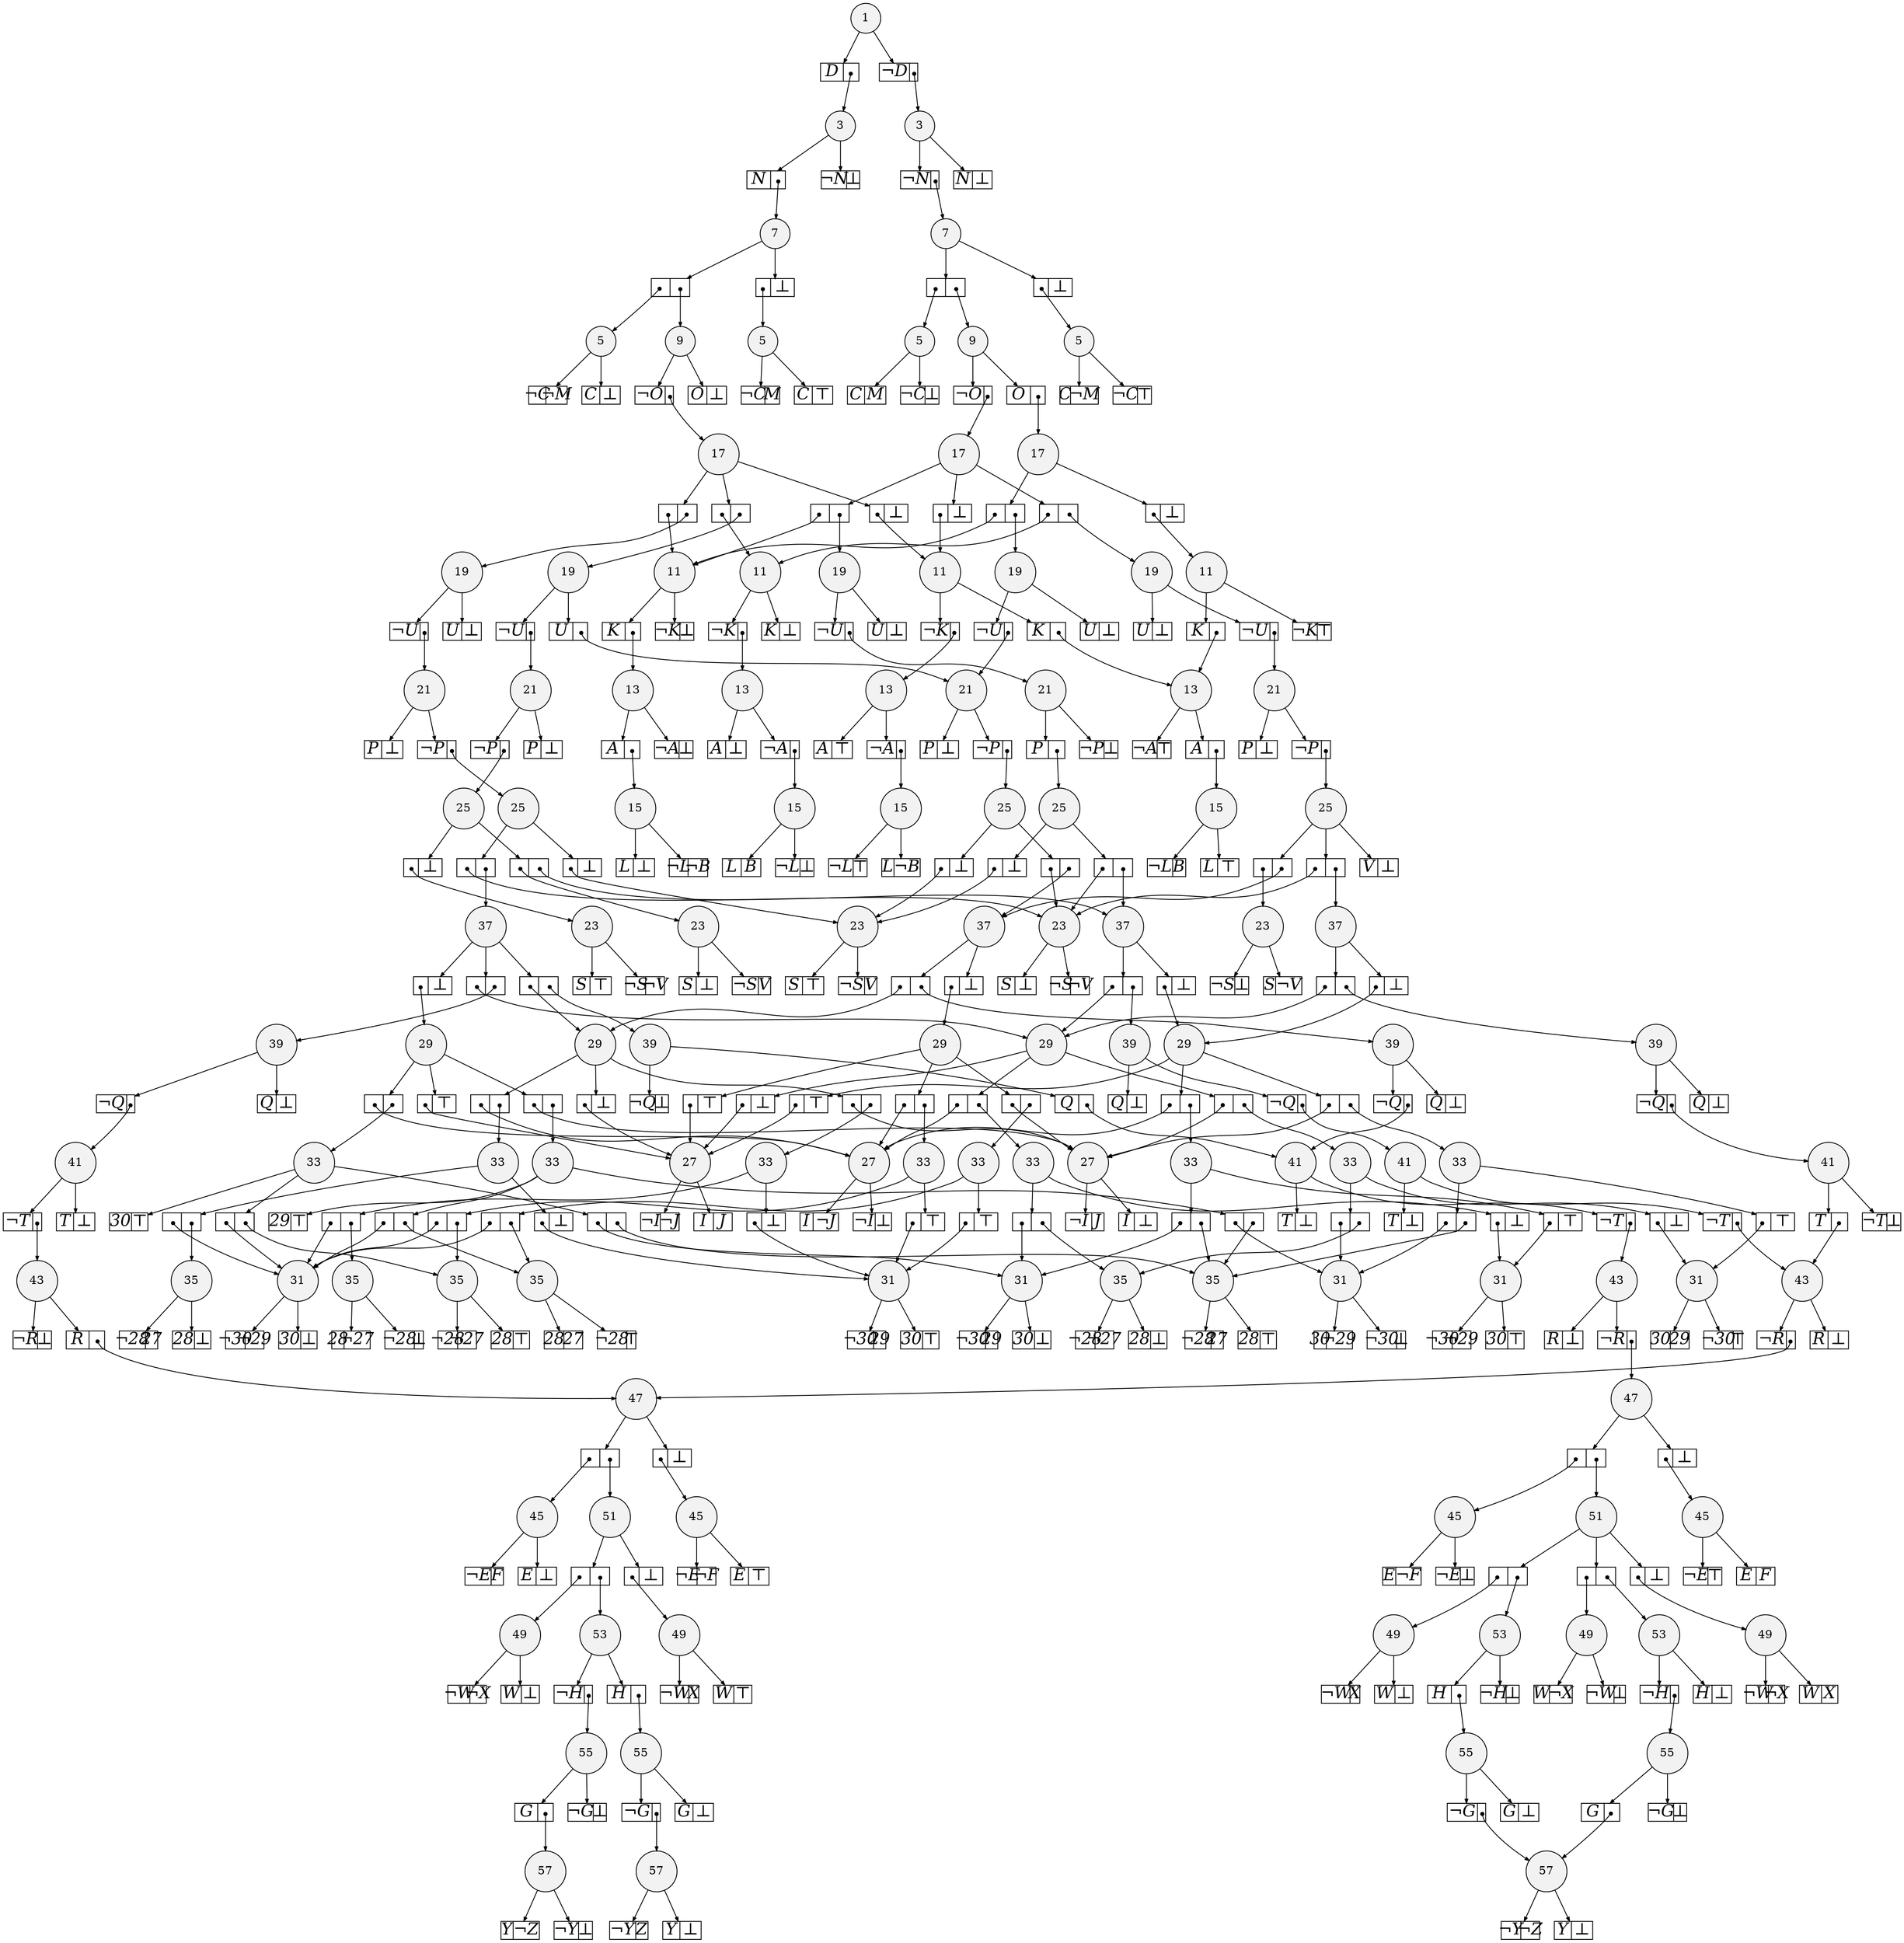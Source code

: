 
digraph sdd {

overlap=false

{rank=same; n40354 n40353 n40352 }
{rank=same; n40399 n40398 n40397 n40396 }
{rank=same; n40463 n40465 n40464 }
{rank=same; n40523 n40528 }
{rank=same; n33861 n40529 n33864 n33862 n40532 }
{rank=same; n40573 n40574 }
{rank=same; n34047 n40575 n34045 n40576 }
{rank=same; n40622 n40621 n40620 }
{rank=same; n40678 n40676 n40679 n40677 }
{rank=same; n40746 n40747 n40749 n40748 n40750 }
{rank=same; n41492 n41491 n41490 n41493 }
{rank=same; n34604 n40827 n33207 n33210 n40833 n40831 }
{rank=same; n37413 n37412 n40829 n40828 n37407 n37406 n40834 n40832 n40862 n40861 }
{rank=same; n36537 n37367 n36538 n37366 n36535 n36536 }
{rank=same; n39118 n40830 n39122 n40835 n40863 }
{rank=same; n37228 n37229 n39111 }
{rank=same; n42570 n41985 n41989 n41986 n41987 }
{rank=same; n38906 n42569 n38905 n38908 n38907 }
{rank=same; n42571 n42350 n42353 n42354 n42352 }
{rank=same; n42572 n42406 n42407 n42409 n42408 }
{rank=same; n42573 n42494 n42493 }
{rank=same; n37605 n37602 n37734 n41273 }
{rank=same; n42197 n42196 n42203 n42199 }
{rank=same; n42443 n42444 n42445 n42446 }
{rank=same; n42574 n42556 }
{rank=same; n42575 n41391 }
{rank=same; n39160 n40858 n39157 n40864 }
{rank=same; n42576 n41440 }
{rank=same; n42577 }

n40354 [label= "57",style=filled,fillcolor=gray95,shape=circle,height=.25,width=.25]; 
n40354e0
      [label= "<L>Y|<R>&not;Z",
      shape=record,
      fontsize=20,
      fontname="Times-Italic",
      fillcolor=white,
      style=filled,
      fixedsize=true,
      height=.30, 
      width=.65];

n40354->n40354e0 [arrowsize=.50];
n40354e1
      [label= "<L>&not;Y|<R>&#8869;",
      shape=record,
      fontsize=20,
      fontname="Times-Italic",
      fillcolor=white,
      style=filled,
      fixedsize=true,
      height=.30, 
      width=.65];

n40354->n40354e1 [arrowsize=.50];
n40353 [label= "57",style=filled,fillcolor=gray95,shape=circle,height=.25,width=.25]; 
n40353e0
      [label= "<L>&not;Y|<R>Z",
      shape=record,
      fontsize=20,
      fontname="Times-Italic",
      fillcolor=white,
      style=filled,
      fixedsize=true,
      height=.30, 
      width=.65];

n40353->n40353e0 [arrowsize=.50];
n40353e1
      [label= "<L>Y|<R>&#8869;",
      shape=record,
      fontsize=20,
      fontname="Times-Italic",
      fillcolor=white,
      style=filled,
      fixedsize=true,
      height=.30, 
      width=.65];

n40353->n40353e1 [arrowsize=.50];
n40352 [label= "57",style=filled,fillcolor=gray95,shape=circle,height=.25,width=.25]; 
n40352e0
      [label= "<L>&not;Y|<R>&not;Z",
      shape=record,
      fontsize=20,
      fontname="Times-Italic",
      fillcolor=white,
      style=filled,
      fixedsize=true,
      height=.30, 
      width=.65];

n40352->n40352e0 [arrowsize=.50];
n40352e1
      [label= "<L>Y|<R>&#8869;",
      shape=record,
      fontsize=20,
      fontname="Times-Italic",
      fillcolor=white,
      style=filled,
      fixedsize=true,
      height=.30, 
      width=.65];

n40352->n40352e1 [arrowsize=.50];
n40399 [label= "55",style=filled,fillcolor=gray95,shape=circle,height=.25,width=.25]; 
n40399e0
      [label= "<L>G|<R>",
      shape=record,
      fontsize=20,
      fontname="Times-Italic",
      fillcolor=white,
      style=filled,
      fixedsize=true,
      height=.30, 
      width=.65];

n40399->n40399e0 [arrowsize=.50];
n40399e0:R:c->n40354 [arrowsize=.50,tailclip=false,arrowtail=dot,dir=both];
n40399e1
      [label= "<L>&not;G|<R>&#8869;",
      shape=record,
      fontsize=20,
      fontname="Times-Italic",
      fillcolor=white,
      style=filled,
      fixedsize=true,
      height=.30, 
      width=.65];

n40399->n40399e1 [arrowsize=.50];
n40398 [label= "55",style=filled,fillcolor=gray95,shape=circle,height=.25,width=.25]; 
n40398e0
      [label= "<L>&not;G|<R>",
      shape=record,
      fontsize=20,
      fontname="Times-Italic",
      fillcolor=white,
      style=filled,
      fixedsize=true,
      height=.30, 
      width=.65];

n40398->n40398e0 [arrowsize=.50];
n40398e0:R:c->n40353 [arrowsize=.50,tailclip=false,arrowtail=dot,dir=both];
n40398e1
      [label= "<L>G|<R>&#8869;",
      shape=record,
      fontsize=20,
      fontname="Times-Italic",
      fillcolor=white,
      style=filled,
      fixedsize=true,
      height=.30, 
      width=.65];

n40398->n40398e1 [arrowsize=.50];
n40397 [label= "55",style=filled,fillcolor=gray95,shape=circle,height=.25,width=.25]; 
n40397e0
      [label= "<L>&not;G|<R>",
      shape=record,
      fontsize=20,
      fontname="Times-Italic",
      fillcolor=white,
      style=filled,
      fixedsize=true,
      height=.30, 
      width=.65];

n40397->n40397e0 [arrowsize=.50];
n40397e0:R:c->n40352 [arrowsize=.50,tailclip=false,arrowtail=dot,dir=both];
n40397e1
      [label= "<L>G|<R>&#8869;",
      shape=record,
      fontsize=20,
      fontname="Times-Italic",
      fillcolor=white,
      style=filled,
      fixedsize=true,
      height=.30, 
      width=.65];

n40397->n40397e1 [arrowsize=.50];
n40396 [label= "55",style=filled,fillcolor=gray95,shape=circle,height=.25,width=.25]; 
n40396e0
      [label= "<L>G|<R>",
      shape=record,
      fontsize=20,
      fontname="Times-Italic",
      fillcolor=white,
      style=filled,
      fixedsize=true,
      height=.30, 
      width=.65];

n40396->n40396e0 [arrowsize=.50];
n40396e0:R:c->n40352 [arrowsize=.50,tailclip=false,arrowtail=dot,dir=both];
n40396e1
      [label= "<L>&not;G|<R>&#8869;",
      shape=record,
      fontsize=20,
      fontname="Times-Italic",
      fillcolor=white,
      style=filled,
      fixedsize=true,
      height=.30, 
      width=.65];

n40396->n40396e1 [arrowsize=.50];
n40463 [label= "53",style=filled,fillcolor=gray95,shape=circle,height=.25,width=.25]; 
n40463e0
      [label= "<L>&not;H|<R>",
      shape=record,
      fontsize=20,
      fontname="Times-Italic",
      fillcolor=white,
      style=filled,
      fixedsize=true,
      height=.30, 
      width=.65];

n40463->n40463e0 [arrowsize=.50];
n40463e0:R:c->n40399 [arrowsize=.50,tailclip=false,arrowtail=dot,dir=both];
n40463e1
      [label= "<L>H|<R>",
      shape=record,
      fontsize=20,
      fontname="Times-Italic",
      fillcolor=white,
      style=filled,
      fixedsize=true,
      height=.30, 
      width=.65];

n40463->n40463e1 [arrowsize=.50];
n40463e1:R:c->n40398 [arrowsize=.50,tailclip=false,arrowtail=dot,dir=both];
n40465 [label= "53",style=filled,fillcolor=gray95,shape=circle,height=.25,width=.25]; 
n40465e0
      [label= "<L>H|<R>",
      shape=record,
      fontsize=20,
      fontname="Times-Italic",
      fillcolor=white,
      style=filled,
      fixedsize=true,
      height=.30, 
      width=.65];

n40465->n40465e0 [arrowsize=.50];
n40465e0:R:c->n40397 [arrowsize=.50,tailclip=false,arrowtail=dot,dir=both];
n40465e1
      [label= "<L>&not;H|<R>&#8869;",
      shape=record,
      fontsize=20,
      fontname="Times-Italic",
      fillcolor=white,
      style=filled,
      fixedsize=true,
      height=.30, 
      width=.65];

n40465->n40465e1 [arrowsize=.50];
n40464 [label= "53",style=filled,fillcolor=gray95,shape=circle,height=.25,width=.25]; 
n40464e0
      [label= "<L>&not;H|<R>",
      shape=record,
      fontsize=20,
      fontname="Times-Italic",
      fillcolor=white,
      style=filled,
      fixedsize=true,
      height=.30, 
      width=.65];

n40464->n40464e0 [arrowsize=.50];
n40464e0:R:c->n40396 [arrowsize=.50,tailclip=false,arrowtail=dot,dir=both];
n40464e1
      [label= "<L>H|<R>&#8869;",
      shape=record,
      fontsize=20,
      fontname="Times-Italic",
      fillcolor=white,
      style=filled,
      fixedsize=true,
      height=.30, 
      width=.65];

n40464->n40464e1 [arrowsize=.50];
n40523 [label= "51",style=filled,fillcolor=gray95,shape=circle,height=.25,width=.25]; 
n40523e0
      [label= "<L>|<R>",
      shape=record,
      fontsize=20,
      fontname="Times-Italic",
      fillcolor=white,
      style=filled,
      fixedsize=true,
      height=.30, 
      width=.65];

n40523->n40523e0 [arrowsize=.50];
n40523e0:L:c->n33861 [arrowsize=.50,tailclip=false,arrowtail=dot,dir=both];
n40523e0:R:c->n40463 [arrowsize=.50,tailclip=false,arrowtail=dot,dir=both];
n40523e1
      [label= "<L>|<R>&#8869;",
      shape=record,
      fontsize=20,
      fontname="Times-Italic",
      fillcolor=white,
      style=filled,
      fixedsize=true,
      height=.30, 
      width=.65];

n40523->n40523e1 [arrowsize=.50];
n40523e1:L:c->n40529 [arrowsize=.50,tailclip=false,arrowtail=dot,dir=both];
n40528 [label= "51",style=filled,fillcolor=gray95,shape=circle,height=.25,width=.25]; 
n40528e0
      [label= "<L>|<R>",
      shape=record,
      fontsize=20,
      fontname="Times-Italic",
      fillcolor=white,
      style=filled,
      fixedsize=true,
      height=.30, 
      width=.65];

n40528->n40528e0 [arrowsize=.50];
n40528e0:L:c->n33864 [arrowsize=.50,tailclip=false,arrowtail=dot,dir=both];
n40528e0:R:c->n40465 [arrowsize=.50,tailclip=false,arrowtail=dot,dir=both];
n40528e1
      [label= "<L>|<R>",
      shape=record,
      fontsize=20,
      fontname="Times-Italic",
      fillcolor=white,
      style=filled,
      fixedsize=true,
      height=.30, 
      width=.65];

n40528->n40528e1 [arrowsize=.50];
n40528e1:L:c->n33862 [arrowsize=.50,tailclip=false,arrowtail=dot,dir=both];
n40528e1:R:c->n40464 [arrowsize=.50,tailclip=false,arrowtail=dot,dir=both];
n40528e2
      [label= "<L>|<R>&#8869;",
      shape=record,
      fontsize=20,
      fontname="Times-Italic",
      fillcolor=white,
      style=filled,
      fixedsize=true,
      height=.30, 
      width=.65];

n40528->n40528e2 [arrowsize=.50];
n40528e2:L:c->n40532 [arrowsize=.50,tailclip=false,arrowtail=dot,dir=both];
n33861 [label= "49",style=filled,fillcolor=gray95,shape=circle,height=.25,width=.25]; 
n33861e0
      [label= "<L>&not;W|<R>&not;X",
      shape=record,
      fontsize=20,
      fontname="Times-Italic",
      fillcolor=white,
      style=filled,
      fixedsize=true,
      height=.30, 
      width=.65];

n33861->n33861e0 [arrowsize=.50];
n33861e1
      [label= "<L>W|<R>&#8869;",
      shape=record,
      fontsize=20,
      fontname="Times-Italic",
      fillcolor=white,
      style=filled,
      fixedsize=true,
      height=.30, 
      width=.65];

n33861->n33861e1 [arrowsize=.50];
n40529 [label= "49",style=filled,fillcolor=gray95,shape=circle,height=.25,width=.25]; 
n40529e0
      [label= "<L>&not;W|<R>X",
      shape=record,
      fontsize=20,
      fontname="Times-Italic",
      fillcolor=white,
      style=filled,
      fixedsize=true,
      height=.30, 
      width=.65];

n40529->n40529e0 [arrowsize=.50];
n40529e1
      [label= "<L>W|<R>&#8868;",
      shape=record,
      fontsize=20,
      fontname="Times-Italic",
      fillcolor=white,
      style=filled,
      fixedsize=true,
      height=.30, 
      width=.65];

n40529->n40529e1 [arrowsize=.50];
n33864 [label= "49",style=filled,fillcolor=gray95,shape=circle,height=.25,width=.25]; 
n33864e0
      [label= "<L>&not;W|<R>X",
      shape=record,
      fontsize=20,
      fontname="Times-Italic",
      fillcolor=white,
      style=filled,
      fixedsize=true,
      height=.30, 
      width=.65];

n33864->n33864e0 [arrowsize=.50];
n33864e1
      [label= "<L>W|<R>&#8869;",
      shape=record,
      fontsize=20,
      fontname="Times-Italic",
      fillcolor=white,
      style=filled,
      fixedsize=true,
      height=.30, 
      width=.65];

n33864->n33864e1 [arrowsize=.50];
n33862 [label= "49",style=filled,fillcolor=gray95,shape=circle,height=.25,width=.25]; 
n33862e0
      [label= "<L>W|<R>&not;X",
      shape=record,
      fontsize=20,
      fontname="Times-Italic",
      fillcolor=white,
      style=filled,
      fixedsize=true,
      height=.30, 
      width=.65];

n33862->n33862e0 [arrowsize=.50];
n33862e1
      [label= "<L>&not;W|<R>&#8869;",
      shape=record,
      fontsize=20,
      fontname="Times-Italic",
      fillcolor=white,
      style=filled,
      fixedsize=true,
      height=.30, 
      width=.65];

n33862->n33862e1 [arrowsize=.50];
n40532 [label= "49",style=filled,fillcolor=gray95,shape=circle,height=.25,width=.25]; 
n40532e0
      [label= "<L>&not;W|<R>&not;X",
      shape=record,
      fontsize=20,
      fontname="Times-Italic",
      fillcolor=white,
      style=filled,
      fixedsize=true,
      height=.30, 
      width=.65];

n40532->n40532e0 [arrowsize=.50];
n40532e1
      [label= "<L>W|<R>X",
      shape=record,
      fontsize=20,
      fontname="Times-Italic",
      fillcolor=white,
      style=filled,
      fixedsize=true,
      height=.30, 
      width=.65];

n40532->n40532e1 [arrowsize=.50];
n40573 [label= "47",style=filled,fillcolor=gray95,shape=circle,height=.25,width=.25]; 
n40573e0
      [label= "<L>|<R>",
      shape=record,
      fontsize=20,
      fontname="Times-Italic",
      fillcolor=white,
      style=filled,
      fixedsize=true,
      height=.30, 
      width=.65];

n40573->n40573e0 [arrowsize=.50];
n40573e0:L:c->n34047 [arrowsize=.50,tailclip=false,arrowtail=dot,dir=both];
n40573e0:R:c->n40523 [arrowsize=.50,tailclip=false,arrowtail=dot,dir=both];
n40573e1
      [label= "<L>|<R>&#8869;",
      shape=record,
      fontsize=20,
      fontname="Times-Italic",
      fillcolor=white,
      style=filled,
      fixedsize=true,
      height=.30, 
      width=.65];

n40573->n40573e1 [arrowsize=.50];
n40573e1:L:c->n40575 [arrowsize=.50,tailclip=false,arrowtail=dot,dir=both];
n40574 [label= "47",style=filled,fillcolor=gray95,shape=circle,height=.25,width=.25]; 
n40574e0
      [label= "<L>|<R>",
      shape=record,
      fontsize=20,
      fontname="Times-Italic",
      fillcolor=white,
      style=filled,
      fixedsize=true,
      height=.30, 
      width=.65];

n40574->n40574e0 [arrowsize=.50];
n40574e0:L:c->n34045 [arrowsize=.50,tailclip=false,arrowtail=dot,dir=both];
n40574e0:R:c->n40528 [arrowsize=.50,tailclip=false,arrowtail=dot,dir=both];
n40574e1
      [label= "<L>|<R>&#8869;",
      shape=record,
      fontsize=20,
      fontname="Times-Italic",
      fillcolor=white,
      style=filled,
      fixedsize=true,
      height=.30, 
      width=.65];

n40574->n40574e1 [arrowsize=.50];
n40574e1:L:c->n40576 [arrowsize=.50,tailclip=false,arrowtail=dot,dir=both];
n34047 [label= "45",style=filled,fillcolor=gray95,shape=circle,height=.25,width=.25]; 
n34047e0
      [label= "<L>&not;E|<R>F",
      shape=record,
      fontsize=20,
      fontname="Times-Italic",
      fillcolor=white,
      style=filled,
      fixedsize=true,
      height=.30, 
      width=.65];

n34047->n34047e0 [arrowsize=.50];
n34047e1
      [label= "<L>E|<R>&#8869;",
      shape=record,
      fontsize=20,
      fontname="Times-Italic",
      fillcolor=white,
      style=filled,
      fixedsize=true,
      height=.30, 
      width=.65];

n34047->n34047e1 [arrowsize=.50];
n40575 [label= "45",style=filled,fillcolor=gray95,shape=circle,height=.25,width=.25]; 
n40575e0
      [label= "<L>&not;E|<R>&not;F",
      shape=record,
      fontsize=20,
      fontname="Times-Italic",
      fillcolor=white,
      style=filled,
      fixedsize=true,
      height=.30, 
      width=.65];

n40575->n40575e0 [arrowsize=.50];
n40575e1
      [label= "<L>E|<R>&#8868;",
      shape=record,
      fontsize=20,
      fontname="Times-Italic",
      fillcolor=white,
      style=filled,
      fixedsize=true,
      height=.30, 
      width=.65];

n40575->n40575e1 [arrowsize=.50];
n34045 [label= "45",style=filled,fillcolor=gray95,shape=circle,height=.25,width=.25]; 
n34045e0
      [label= "<L>E|<R>&not;F",
      shape=record,
      fontsize=20,
      fontname="Times-Italic",
      fillcolor=white,
      style=filled,
      fixedsize=true,
      height=.30, 
      width=.65];

n34045->n34045e0 [arrowsize=.50];
n34045e1
      [label= "<L>&not;E|<R>&#8869;",
      shape=record,
      fontsize=20,
      fontname="Times-Italic",
      fillcolor=white,
      style=filled,
      fixedsize=true,
      height=.30, 
      width=.65];

n34045->n34045e1 [arrowsize=.50];
n40576 [label= "45",style=filled,fillcolor=gray95,shape=circle,height=.25,width=.25]; 
n40576e0
      [label= "<L>E|<R>F",
      shape=record,
      fontsize=20,
      fontname="Times-Italic",
      fillcolor=white,
      style=filled,
      fixedsize=true,
      height=.30, 
      width=.65];

n40576->n40576e0 [arrowsize=.50];
n40576e1
      [label= "<L>&not;E|<R>&#8868;",
      shape=record,
      fontsize=20,
      fontname="Times-Italic",
      fillcolor=white,
      style=filled,
      fixedsize=true,
      height=.30, 
      width=.65];

n40576->n40576e1 [arrowsize=.50];
n40622 [label= "43",style=filled,fillcolor=gray95,shape=circle,height=.25,width=.25]; 
n40622e0
      [label= "<L>&not;R|<R>",
      shape=record,
      fontsize=20,
      fontname="Times-Italic",
      fillcolor=white,
      style=filled,
      fixedsize=true,
      height=.30, 
      width=.65];

n40622->n40622e0 [arrowsize=.50];
n40622e0:R:c->n40573 [arrowsize=.50,tailclip=false,arrowtail=dot,dir=both];
n40622e1
      [label= "<L>R|<R>&#8869;",
      shape=record,
      fontsize=20,
      fontname="Times-Italic",
      fillcolor=white,
      style=filled,
      fixedsize=true,
      height=.30, 
      width=.65];

n40622->n40622e1 [arrowsize=.50];
n40621 [label= "43",style=filled,fillcolor=gray95,shape=circle,height=.25,width=.25]; 
n40621e0
      [label= "<L>&not;R|<R>",
      shape=record,
      fontsize=20,
      fontname="Times-Italic",
      fillcolor=white,
      style=filled,
      fixedsize=true,
      height=.30, 
      width=.65];

n40621->n40621e0 [arrowsize=.50];
n40621e0:R:c->n40574 [arrowsize=.50,tailclip=false,arrowtail=dot,dir=both];
n40621e1
      [label= "<L>R|<R>&#8869;",
      shape=record,
      fontsize=20,
      fontname="Times-Italic",
      fillcolor=white,
      style=filled,
      fixedsize=true,
      height=.30, 
      width=.65];

n40621->n40621e1 [arrowsize=.50];
n40620 [label= "43",style=filled,fillcolor=gray95,shape=circle,height=.25,width=.25]; 
n40620e0
      [label= "<L>R|<R>",
      shape=record,
      fontsize=20,
      fontname="Times-Italic",
      fillcolor=white,
      style=filled,
      fixedsize=true,
      height=.30, 
      width=.65];

n40620->n40620e0 [arrowsize=.50];
n40620e0:R:c->n40573 [arrowsize=.50,tailclip=false,arrowtail=dot,dir=both];
n40620e1
      [label= "<L>&not;R|<R>&#8869;",
      shape=record,
      fontsize=20,
      fontname="Times-Italic",
      fillcolor=white,
      style=filled,
      fixedsize=true,
      height=.30, 
      width=.65];

n40620->n40620e1 [arrowsize=.50];
n40678 [label= "41",style=filled,fillcolor=gray95,shape=circle,height=.25,width=.25]; 
n40678e0
      [label= "<L>&not;T|<R>",
      shape=record,
      fontsize=20,
      fontname="Times-Italic",
      fillcolor=white,
      style=filled,
      fixedsize=true,
      height=.30, 
      width=.65];

n40678->n40678e0 [arrowsize=.50];
n40678e0:R:c->n40622 [arrowsize=.50,tailclip=false,arrowtail=dot,dir=both];
n40678e1
      [label= "<L>T|<R>&#8869;",
      shape=record,
      fontsize=20,
      fontname="Times-Italic",
      fillcolor=white,
      style=filled,
      fixedsize=true,
      height=.30, 
      width=.65];

n40678->n40678e1 [arrowsize=.50];
n40676 [label= "41",style=filled,fillcolor=gray95,shape=circle,height=.25,width=.25]; 
n40676e0
      [label= "<L>&not;T|<R>",
      shape=record,
      fontsize=20,
      fontname="Times-Italic",
      fillcolor=white,
      style=filled,
      fixedsize=true,
      height=.30, 
      width=.65];

n40676->n40676e0 [arrowsize=.50];
n40676e0:R:c->n40621 [arrowsize=.50,tailclip=false,arrowtail=dot,dir=both];
n40676e1
      [label= "<L>T|<R>&#8869;",
      shape=record,
      fontsize=20,
      fontname="Times-Italic",
      fillcolor=white,
      style=filled,
      fixedsize=true,
      height=.30, 
      width=.65];

n40676->n40676e1 [arrowsize=.50];
n40679 [label= "41",style=filled,fillcolor=gray95,shape=circle,height=.25,width=.25]; 
n40679e0
      [label= "<L>&not;T|<R>",
      shape=record,
      fontsize=20,
      fontname="Times-Italic",
      fillcolor=white,
      style=filled,
      fixedsize=true,
      height=.30, 
      width=.65];

n40679->n40679e0 [arrowsize=.50];
n40679e0:R:c->n40620 [arrowsize=.50,tailclip=false,arrowtail=dot,dir=both];
n40679e1
      [label= "<L>T|<R>&#8869;",
      shape=record,
      fontsize=20,
      fontname="Times-Italic",
      fillcolor=white,
      style=filled,
      fixedsize=true,
      height=.30, 
      width=.65];

n40679->n40679e1 [arrowsize=.50];
n40677 [label= "41",style=filled,fillcolor=gray95,shape=circle,height=.25,width=.25]; 
n40677e0
      [label= "<L>T|<R>",
      shape=record,
      fontsize=20,
      fontname="Times-Italic",
      fillcolor=white,
      style=filled,
      fixedsize=true,
      height=.30, 
      width=.65];

n40677->n40677e0 [arrowsize=.50];
n40677e0:R:c->n40622 [arrowsize=.50,tailclip=false,arrowtail=dot,dir=both];
n40677e1
      [label= "<L>&not;T|<R>&#8869;",
      shape=record,
      fontsize=20,
      fontname="Times-Italic",
      fillcolor=white,
      style=filled,
      fixedsize=true,
      height=.30, 
      width=.65];

n40677->n40677e1 [arrowsize=.50];
n40746 [label= "39",style=filled,fillcolor=gray95,shape=circle,height=.25,width=.25]; 
n40746e0
      [label= "<L>&not;Q|<R>",
      shape=record,
      fontsize=20,
      fontname="Times-Italic",
      fillcolor=white,
      style=filled,
      fixedsize=true,
      height=.30, 
      width=.65];

n40746->n40746e0 [arrowsize=.50];
n40746e0:R:c->n40678 [arrowsize=.50,tailclip=false,arrowtail=dot,dir=both];
n40746e1
      [label= "<L>Q|<R>&#8869;",
      shape=record,
      fontsize=20,
      fontname="Times-Italic",
      fillcolor=white,
      style=filled,
      fixedsize=true,
      height=.30, 
      width=.65];

n40746->n40746e1 [arrowsize=.50];
n40747 [label= "39",style=filled,fillcolor=gray95,shape=circle,height=.25,width=.25]; 
n40747e0
      [label= "<L>&not;Q|<R>",
      shape=record,
      fontsize=20,
      fontname="Times-Italic",
      fillcolor=white,
      style=filled,
      fixedsize=true,
      height=.30, 
      width=.65];

n40747->n40747e0 [arrowsize=.50];
n40747e0:R:c->n40676 [arrowsize=.50,tailclip=false,arrowtail=dot,dir=both];
n40747e1
      [label= "<L>Q|<R>&#8869;",
      shape=record,
      fontsize=20,
      fontname="Times-Italic",
      fillcolor=white,
      style=filled,
      fixedsize=true,
      height=.30, 
      width=.65];

n40747->n40747e1 [arrowsize=.50];
n40749 [label= "39",style=filled,fillcolor=gray95,shape=circle,height=.25,width=.25]; 
n40749e0
      [label= "<L>&not;Q|<R>",
      shape=record,
      fontsize=20,
      fontname="Times-Italic",
      fillcolor=white,
      style=filled,
      fixedsize=true,
      height=.30, 
      width=.65];

n40749->n40749e0 [arrowsize=.50];
n40749e0:R:c->n40679 [arrowsize=.50,tailclip=false,arrowtail=dot,dir=both];
n40749e1
      [label= "<L>Q|<R>&#8869;",
      shape=record,
      fontsize=20,
      fontname="Times-Italic",
      fillcolor=white,
      style=filled,
      fixedsize=true,
      height=.30, 
      width=.65];

n40749->n40749e1 [arrowsize=.50];
n40748 [label= "39",style=filled,fillcolor=gray95,shape=circle,height=.25,width=.25]; 
n40748e0
      [label= "<L>Q|<R>",
      shape=record,
      fontsize=20,
      fontname="Times-Italic",
      fillcolor=white,
      style=filled,
      fixedsize=true,
      height=.30, 
      width=.65];

n40748->n40748e0 [arrowsize=.50];
n40748e0:R:c->n40676 [arrowsize=.50,tailclip=false,arrowtail=dot,dir=both];
n40748e1
      [label= "<L>&not;Q|<R>&#8869;",
      shape=record,
      fontsize=20,
      fontname="Times-Italic",
      fillcolor=white,
      style=filled,
      fixedsize=true,
      height=.30, 
      width=.65];

n40748->n40748e1 [arrowsize=.50];
n40750 [label= "39",style=filled,fillcolor=gray95,shape=circle,height=.25,width=.25]; 
n40750e0
      [label= "<L>&not;Q|<R>",
      shape=record,
      fontsize=20,
      fontname="Times-Italic",
      fillcolor=white,
      style=filled,
      fixedsize=true,
      height=.30, 
      width=.65];

n40750->n40750e0 [arrowsize=.50];
n40750e0:R:c->n40677 [arrowsize=.50,tailclip=false,arrowtail=dot,dir=both];
n40750e1
      [label= "<L>Q|<R>&#8869;",
      shape=record,
      fontsize=20,
      fontname="Times-Italic",
      fillcolor=white,
      style=filled,
      fixedsize=true,
      height=.30, 
      width=.65];

n40750->n40750e1 [arrowsize=.50];
n41492 [label= "37",style=filled,fillcolor=gray95,shape=circle,height=.25,width=.25]; 
n41492e0
      [label= "<L>|<R>",
      shape=record,
      fontsize=20,
      fontname="Times-Italic",
      fillcolor=white,
      style=filled,
      fixedsize=true,
      height=.30, 
      width=.65];

n41492->n41492e0 [arrowsize=.50];
n41492e0:L:c->n39118 [arrowsize=.50,tailclip=false,arrowtail=dot,dir=both];
n41492e0:R:c->n40746 [arrowsize=.50,tailclip=false,arrowtail=dot,dir=both];
n41492e1
      [label= "<L>|<R>&#8869;",
      shape=record,
      fontsize=20,
      fontname="Times-Italic",
      fillcolor=white,
      style=filled,
      fixedsize=true,
      height=.30, 
      width=.65];

n41492->n41492e1 [arrowsize=.50];
n41492e1:L:c->n40830 [arrowsize=.50,tailclip=false,arrowtail=dot,dir=both];
n41491 [label= "37",style=filled,fillcolor=gray95,shape=circle,height=.25,width=.25]; 
n41491e0
      [label= "<L>|<R>",
      shape=record,
      fontsize=20,
      fontname="Times-Italic",
      fillcolor=white,
      style=filled,
      fixedsize=true,
      height=.30, 
      width=.65];

n41491->n41491e0 [arrowsize=.50];
n41491e0:L:c->n39122 [arrowsize=.50,tailclip=false,arrowtail=dot,dir=both];
n41491e0:R:c->n40747 [arrowsize=.50,tailclip=false,arrowtail=dot,dir=both];
n41491e1
      [label= "<L>|<R>&#8869;",
      shape=record,
      fontsize=20,
      fontname="Times-Italic",
      fillcolor=white,
      style=filled,
      fixedsize=true,
      height=.30, 
      width=.65];

n41491->n41491e1 [arrowsize=.50];
n41491e1:L:c->n40835 [arrowsize=.50,tailclip=false,arrowtail=dot,dir=both];
n41490 [label= "37",style=filled,fillcolor=gray95,shape=circle,height=.25,width=.25]; 
n41490e0
      [label= "<L>|<R>",
      shape=record,
      fontsize=20,
      fontname="Times-Italic",
      fillcolor=white,
      style=filled,
      fixedsize=true,
      height=.30, 
      width=.65];

n41490->n41490e0 [arrowsize=.50];
n41490e0:L:c->n39118 [arrowsize=.50,tailclip=false,arrowtail=dot,dir=both];
n41490e0:R:c->n40749 [arrowsize=.50,tailclip=false,arrowtail=dot,dir=both];
n41490e1
      [label= "<L>|<R>",
      shape=record,
      fontsize=20,
      fontname="Times-Italic",
      fillcolor=white,
      style=filled,
      fixedsize=true,
      height=.30, 
      width=.65];

n41490->n41490e1 [arrowsize=.50];
n41490e1:L:c->n39122 [arrowsize=.50,tailclip=false,arrowtail=dot,dir=both];
n41490e1:R:c->n40748 [arrowsize=.50,tailclip=false,arrowtail=dot,dir=both];
n41490e2
      [label= "<L>|<R>&#8869;",
      shape=record,
      fontsize=20,
      fontname="Times-Italic",
      fillcolor=white,
      style=filled,
      fixedsize=true,
      height=.30, 
      width=.65];

n41490->n41490e2 [arrowsize=.50];
n41490e2:L:c->n40863 [arrowsize=.50,tailclip=false,arrowtail=dot,dir=both];
n41493 [label= "37",style=filled,fillcolor=gray95,shape=circle,height=.25,width=.25]; 
n41493e0
      [label= "<L>|<R>",
      shape=record,
      fontsize=20,
      fontname="Times-Italic",
      fillcolor=white,
      style=filled,
      fixedsize=true,
      height=.30, 
      width=.65];

n41493->n41493e0 [arrowsize=.50];
n41493e0:L:c->n39118 [arrowsize=.50,tailclip=false,arrowtail=dot,dir=both];
n41493e0:R:c->n40750 [arrowsize=.50,tailclip=false,arrowtail=dot,dir=both];
n41493e1
      [label= "<L>|<R>&#8869;",
      shape=record,
      fontsize=20,
      fontname="Times-Italic",
      fillcolor=white,
      style=filled,
      fixedsize=true,
      height=.30, 
      width=.65];

n41493->n41493e1 [arrowsize=.50];
n41493e1:L:c->n40830 [arrowsize=.50,tailclip=false,arrowtail=dot,dir=both];
n34604 [label= "35",style=filled,fillcolor=gray95,shape=circle,height=.25,width=.25]; 
n34604e0
      [label= "<L>&not;28|<R>&not;27",
      shape=record,
      fontsize=20,
      fontname="Times-Italic",
      fillcolor=white,
      style=filled,
      fixedsize=true,
      height=.30, 
      width=.65];

n34604->n34604e0 [arrowsize=.50];
n34604e1
      [label= "<L>28|<R>&#8869;",
      shape=record,
      fontsize=20,
      fontname="Times-Italic",
      fillcolor=white,
      style=filled,
      fixedsize=true,
      height=.30, 
      width=.65];

n34604->n34604e1 [arrowsize=.50];
n40827 [label= "35",style=filled,fillcolor=gray95,shape=circle,height=.25,width=.25]; 
n40827e0
      [label= "<L>&not;28|<R>27",
      shape=record,
      fontsize=20,
      fontname="Times-Italic",
      fillcolor=white,
      style=filled,
      fixedsize=true,
      height=.30, 
      width=.65];

n40827->n40827e0 [arrowsize=.50];
n40827e1
      [label= "<L>28|<R>&#8868;",
      shape=record,
      fontsize=20,
      fontname="Times-Italic",
      fillcolor=white,
      style=filled,
      fixedsize=true,
      height=.30, 
      width=.65];

n40827->n40827e1 [arrowsize=.50];
n33207 [label= "35",style=filled,fillcolor=gray95,shape=circle,height=.25,width=.25]; 
n33207e0
      [label= "<L>28|<R>&not;27",
      shape=record,
      fontsize=20,
      fontname="Times-Italic",
      fillcolor=white,
      style=filled,
      fixedsize=true,
      height=.30, 
      width=.65];

n33207->n33207e0 [arrowsize=.50];
n33207e1
      [label= "<L>&not;28|<R>&#8869;",
      shape=record,
      fontsize=20,
      fontname="Times-Italic",
      fillcolor=white,
      style=filled,
      fixedsize=true,
      height=.30, 
      width=.65];

n33207->n33207e1 [arrowsize=.50];
n33210 [label= "35",style=filled,fillcolor=gray95,shape=circle,height=.25,width=.25]; 
n33210e0
      [label= "<L>&not;28|<R>27",
      shape=record,
      fontsize=20,
      fontname="Times-Italic",
      fillcolor=white,
      style=filled,
      fixedsize=true,
      height=.30, 
      width=.65];

n33210->n33210e0 [arrowsize=.50];
n33210e1
      [label= "<L>28|<R>&#8869;",
      shape=record,
      fontsize=20,
      fontname="Times-Italic",
      fillcolor=white,
      style=filled,
      fixedsize=true,
      height=.30, 
      width=.65];

n33210->n33210e1 [arrowsize=.50];
n40833 [label= "35",style=filled,fillcolor=gray95,shape=circle,height=.25,width=.25]; 
n40833e0
      [label= "<L>&not;28|<R>&not;27",
      shape=record,
      fontsize=20,
      fontname="Times-Italic",
      fillcolor=white,
      style=filled,
      fixedsize=true,
      height=.30, 
      width=.65];

n40833->n40833e0 [arrowsize=.50];
n40833e1
      [label= "<L>28|<R>&#8868;",
      shape=record,
      fontsize=20,
      fontname="Times-Italic",
      fillcolor=white,
      style=filled,
      fixedsize=true,
      height=.30, 
      width=.65];

n40833->n40833e1 [arrowsize=.50];
n40831 [label= "35",style=filled,fillcolor=gray95,shape=circle,height=.25,width=.25]; 
n40831e0
      [label= "<L>28|<R>27",
      shape=record,
      fontsize=20,
      fontname="Times-Italic",
      fillcolor=white,
      style=filled,
      fixedsize=true,
      height=.30, 
      width=.65];

n40831->n40831e0 [arrowsize=.50];
n40831e1
      [label= "<L>&not;28|<R>&#8868;",
      shape=record,
      fontsize=20,
      fontname="Times-Italic",
      fillcolor=white,
      style=filled,
      fixedsize=true,
      height=.30, 
      width=.65];

n40831->n40831e1 [arrowsize=.50];
n37413 [label= "33",style=filled,fillcolor=gray95,shape=circle,height=.25,width=.25]; 
n37413e0
      [label= "<L>|<R>",
      shape=record,
      fontsize=20,
      fontname="Times-Italic",
      fillcolor=white,
      style=filled,
      fixedsize=true,
      height=.30, 
      width=.65];

n37413->n37413e0 [arrowsize=.50];
n37413e0:L:c->n36537 [arrowsize=.50,tailclip=false,arrowtail=dot,dir=both];
n37413e0:R:c->n34604 [arrowsize=.50,tailclip=false,arrowtail=dot,dir=both];
n37413e1
      [label= "<L>|<R>&#8869;",
      shape=record,
      fontsize=20,
      fontname="Times-Italic",
      fillcolor=white,
      style=filled,
      fixedsize=true,
      height=.30, 
      width=.65];

n37413->n37413e1 [arrowsize=.50];
n37413e1:L:c->n37367 [arrowsize=.50,tailclip=false,arrowtail=dot,dir=both];
n37412 [label= "33",style=filled,fillcolor=gray95,shape=circle,height=.25,width=.25]; 
n37412e0
      [label= "<L>|<R>",
      shape=record,
      fontsize=20,
      fontname="Times-Italic",
      fillcolor=white,
      style=filled,
      fixedsize=true,
      height=.30, 
      width=.65];

n37412->n37412e0 [arrowsize=.50];
n37412e0:L:c->n36538 [arrowsize=.50,tailclip=false,arrowtail=dot,dir=both];
n37412e0:R:c->n34604 [arrowsize=.50,tailclip=false,arrowtail=dot,dir=both];
n37412e1
      [label= "<L>|<R>&#8869;",
      shape=record,
      fontsize=20,
      fontname="Times-Italic",
      fillcolor=white,
      style=filled,
      fixedsize=true,
      height=.30, 
      width=.65];

n37412->n37412e1 [arrowsize=.50];
n37412e1:L:c->n37366 [arrowsize=.50,tailclip=false,arrowtail=dot,dir=both];
n40829 [label= "33",style=filled,fillcolor=gray95,shape=circle,height=.25,width=.25]; 
n40829e0
      [label= "<L>|<R>",
      shape=record,
      fontsize=20,
      fontname="Times-Italic",
      fillcolor=white,
      style=filled,
      fixedsize=true,
      height=.30, 
      width=.65];

n40829->n40829e0 [arrowsize=.50];
n40829e0:L:c->n36538 [arrowsize=.50,tailclip=false,arrowtail=dot,dir=both];
n40829e0:R:c->n40827 [arrowsize=.50,tailclip=false,arrowtail=dot,dir=both];
n40829e1
      [label= "<L>|<R>&#8868;",
      shape=record,
      fontsize=20,
      fontname="Times-Italic",
      fillcolor=white,
      style=filled,
      fixedsize=true,
      height=.30, 
      width=.65];

n40829->n40829e1 [arrowsize=.50];
n40829e1:L:c->n37366 [arrowsize=.50,tailclip=false,arrowtail=dot,dir=both];
n40828 [label= "33",style=filled,fillcolor=gray95,shape=circle,height=.25,width=.25]; 
n40828e0
      [label= "<L>|<R>",
      shape=record,
      fontsize=20,
      fontname="Times-Italic",
      fillcolor=white,
      style=filled,
      fixedsize=true,
      height=.30, 
      width=.65];

n40828->n40828e0 [arrowsize=.50];
n40828e0:L:c->n36537 [arrowsize=.50,tailclip=false,arrowtail=dot,dir=both];
n40828e0:R:c->n40827 [arrowsize=.50,tailclip=false,arrowtail=dot,dir=both];
n40828e1
      [label= "<L>|<R>&#8868;",
      shape=record,
      fontsize=20,
      fontname="Times-Italic",
      fillcolor=white,
      style=filled,
      fixedsize=true,
      height=.30, 
      width=.65];

n40828->n40828e1 [arrowsize=.50];
n40828e1:L:c->n37367 [arrowsize=.50,tailclip=false,arrowtail=dot,dir=both];
n37407 [label= "33",style=filled,fillcolor=gray95,shape=circle,height=.25,width=.25]; 
n37407e0
      [label= "<L>|<R>",
      shape=record,
      fontsize=20,
      fontname="Times-Italic",
      fillcolor=white,
      style=filled,
      fixedsize=true,
      height=.30, 
      width=.65];

n37407->n37407e0 [arrowsize=.50];
n37407e0:L:c->n36535 [arrowsize=.50,tailclip=false,arrowtail=dot,dir=both];
n37407e0:R:c->n33207 [arrowsize=.50,tailclip=false,arrowtail=dot,dir=both];
n37407e1
      [label= "<L>|<R>&#8869;",
      shape=record,
      fontsize=20,
      fontname="Times-Italic",
      fillcolor=white,
      style=filled,
      fixedsize=true,
      height=.30, 
      width=.65];

n37407->n37407e1 [arrowsize=.50];
n37407e1:L:c->n36536 [arrowsize=.50,tailclip=false,arrowtail=dot,dir=both];
n37406 [label= "33",style=filled,fillcolor=gray95,shape=circle,height=.25,width=.25]; 
n37406e0
      [label= "<L>|<R>",
      shape=record,
      fontsize=20,
      fontname="Times-Italic",
      fillcolor=white,
      style=filled,
      fixedsize=true,
      height=.30, 
      width=.65];

n37406->n37406e0 [arrowsize=.50];
n37406e0:L:c->n36535 [arrowsize=.50,tailclip=false,arrowtail=dot,dir=both];
n37406e0:R:c->n33210 [arrowsize=.50,tailclip=false,arrowtail=dot,dir=both];
n37406e1
      [label= "<L>|<R>&#8869;",
      shape=record,
      fontsize=20,
      fontname="Times-Italic",
      fillcolor=white,
      style=filled,
      fixedsize=true,
      height=.30, 
      width=.65];

n37406->n37406e1 [arrowsize=.50];
n37406e1:L:c->n36536 [arrowsize=.50,tailclip=false,arrowtail=dot,dir=both];
n40834 [label= "33",style=filled,fillcolor=gray95,shape=circle,height=.25,width=.25]; 
n40834e0
      [label= "<L>|<R>",
      shape=record,
      fontsize=20,
      fontname="Times-Italic",
      fillcolor=white,
      style=filled,
      fixedsize=true,
      height=.30, 
      width=.65];

n40834->n40834e0 [arrowsize=.50];
n40834e0:L:c->n36535 [arrowsize=.50,tailclip=false,arrowtail=dot,dir=both];
n40834e0:R:c->n40833 [arrowsize=.50,tailclip=false,arrowtail=dot,dir=both];
n40834e1
      [label= "<L>|<R>&#8868;",
      shape=record,
      fontsize=20,
      fontname="Times-Italic",
      fillcolor=white,
      style=filled,
      fixedsize=true,
      height=.30, 
      width=.65];

n40834->n40834e1 [arrowsize=.50];
n40834e1:L:c->n36536 [arrowsize=.50,tailclip=false,arrowtail=dot,dir=both];
n40832 [label= "33",style=filled,fillcolor=gray95,shape=circle,height=.25,width=.25]; 
n40832e0
      [label= "<L>|<R>",
      shape=record,
      fontsize=20,
      fontname="Times-Italic",
      fillcolor=white,
      style=filled,
      fixedsize=true,
      height=.30, 
      width=.65];

n40832->n40832e0 [arrowsize=.50];
n40832e0:L:c->n36535 [arrowsize=.50,tailclip=false,arrowtail=dot,dir=both];
n40832e0:R:c->n40831 [arrowsize=.50,tailclip=false,arrowtail=dot,dir=both];
n40832e1
      [label= "<L>|<R>&#8868;",
      shape=record,
      fontsize=20,
      fontname="Times-Italic",
      fillcolor=white,
      style=filled,
      fixedsize=true,
      height=.30, 
      width=.65];

n40832->n40832e1 [arrowsize=.50];
n40832e1:L:c->n36536 [arrowsize=.50,tailclip=false,arrowtail=dot,dir=both];
n40862 [label= "33",style=filled,fillcolor=gray95,shape=circle,height=.25,width=.25]; 
n40862e0
      [label= "<L>|<R>",
      shape=record,
      fontsize=20,
      fontname="Times-Italic",
      fillcolor=white,
      style=filled,
      fixedsize=true,
      height=.30, 
      width=.65];

n40862->n40862e0 [arrowsize=.50];
n40862e0:L:c->n36535 [arrowsize=.50,tailclip=false,arrowtail=dot,dir=both];
n40862e0:R:c->n40833 [arrowsize=.50,tailclip=false,arrowtail=dot,dir=both];
n40862e1
      [label= "<L>|<R>",
      shape=record,
      fontsize=20,
      fontname="Times-Italic",
      fillcolor=white,
      style=filled,
      fixedsize=true,
      height=.30, 
      width=.65];

n40862->n40862e1 [arrowsize=.50];
n40862e1:L:c->n36538 [arrowsize=.50,tailclip=false,arrowtail=dot,dir=both];
n40862e1:R:c->n40827 [arrowsize=.50,tailclip=false,arrowtail=dot,dir=both];
n40862e2
      [label= "<L>30|<R>&#8868;",
      shape=record,
      fontsize=20,
      fontname="Times-Italic",
      fillcolor=white,
      style=filled,
      fixedsize=true,
      height=.30, 
      width=.65];

n40862->n40862e2 [arrowsize=.50];
n40861 [label= "33",style=filled,fillcolor=gray95,shape=circle,height=.25,width=.25]; 
n40861e0
      [label= "<L>|<R>",
      shape=record,
      fontsize=20,
      fontname="Times-Italic",
      fillcolor=white,
      style=filled,
      fixedsize=true,
      height=.30, 
      width=.65];

n40861->n40861e0 [arrowsize=.50];
n40861e0:L:c->n36535 [arrowsize=.50,tailclip=false,arrowtail=dot,dir=both];
n40861e0:R:c->n40831 [arrowsize=.50,tailclip=false,arrowtail=dot,dir=both];
n40861e1
      [label= "<L>|<R>",
      shape=record,
      fontsize=20,
      fontname="Times-Italic",
      fillcolor=white,
      style=filled,
      fixedsize=true,
      height=.30, 
      width=.65];

n40861->n40861e1 [arrowsize=.50];
n40861e1:L:c->n36537 [arrowsize=.50,tailclip=false,arrowtail=dot,dir=both];
n40861e1:R:c->n40827 [arrowsize=.50,tailclip=false,arrowtail=dot,dir=both];
n40861e2
      [label= "<L>29|<R>&#8868;",
      shape=record,
      fontsize=20,
      fontname="Times-Italic",
      fillcolor=white,
      style=filled,
      fixedsize=true,
      height=.30, 
      width=.65];

n40861->n40861e2 [arrowsize=.50];
n36537 [label= "31",style=filled,fillcolor=gray95,shape=circle,height=.25,width=.25]; 
n36537e0
      [label= "<L>30|<R>&not;29",
      shape=record,
      fontsize=20,
      fontname="Times-Italic",
      fillcolor=white,
      style=filled,
      fixedsize=true,
      height=.30, 
      width=.65];

n36537->n36537e0 [arrowsize=.50];
n36537e1
      [label= "<L>&not;30|<R>&#8869;",
      shape=record,
      fontsize=20,
      fontname="Times-Italic",
      fillcolor=white,
      style=filled,
      fixedsize=true,
      height=.30, 
      width=.65];

n36537->n36537e1 [arrowsize=.50];
n37367 [label= "31",style=filled,fillcolor=gray95,shape=circle,height=.25,width=.25]; 
n37367e0
      [label= "<L>30|<R>29",
      shape=record,
      fontsize=20,
      fontname="Times-Italic",
      fillcolor=white,
      style=filled,
      fixedsize=true,
      height=.30, 
      width=.65];

n37367->n37367e0 [arrowsize=.50];
n37367e1
      [label= "<L>&not;30|<R>&#8868;",
      shape=record,
      fontsize=20,
      fontname="Times-Italic",
      fillcolor=white,
      style=filled,
      fixedsize=true,
      height=.30, 
      width=.65];

n37367->n37367e1 [arrowsize=.50];
n36538 [label= "31",style=filled,fillcolor=gray95,shape=circle,height=.25,width=.25]; 
n36538e0
      [label= "<L>&not;30|<R>29",
      shape=record,
      fontsize=20,
      fontname="Times-Italic",
      fillcolor=white,
      style=filled,
      fixedsize=true,
      height=.30, 
      width=.65];

n36538->n36538e0 [arrowsize=.50];
n36538e1
      [label= "<L>30|<R>&#8869;",
      shape=record,
      fontsize=20,
      fontname="Times-Italic",
      fillcolor=white,
      style=filled,
      fixedsize=true,
      height=.30, 
      width=.65];

n36538->n36538e1 [arrowsize=.50];
n37366 [label= "31",style=filled,fillcolor=gray95,shape=circle,height=.25,width=.25]; 
n37366e0
      [label= "<L>&not;30|<R>&not;29",
      shape=record,
      fontsize=20,
      fontname="Times-Italic",
      fillcolor=white,
      style=filled,
      fixedsize=true,
      height=.30, 
      width=.65];

n37366->n37366e0 [arrowsize=.50];
n37366e1
      [label= "<L>30|<R>&#8868;",
      shape=record,
      fontsize=20,
      fontname="Times-Italic",
      fillcolor=white,
      style=filled,
      fixedsize=true,
      height=.30, 
      width=.65];

n37366->n37366e1 [arrowsize=.50];
n36535 [label= "31",style=filled,fillcolor=gray95,shape=circle,height=.25,width=.25]; 
n36535e0
      [label= "<L>&not;30|<R>&not;29",
      shape=record,
      fontsize=20,
      fontname="Times-Italic",
      fillcolor=white,
      style=filled,
      fixedsize=true,
      height=.30, 
      width=.65];

n36535->n36535e0 [arrowsize=.50];
n36535e1
      [label= "<L>30|<R>&#8869;",
      shape=record,
      fontsize=20,
      fontname="Times-Italic",
      fillcolor=white,
      style=filled,
      fixedsize=true,
      height=.30, 
      width=.65];

n36535->n36535e1 [arrowsize=.50];
n36536 [label= "31",style=filled,fillcolor=gray95,shape=circle,height=.25,width=.25]; 
n36536e0
      [label= "<L>&not;30|<R>29",
      shape=record,
      fontsize=20,
      fontname="Times-Italic",
      fillcolor=white,
      style=filled,
      fixedsize=true,
      height=.30, 
      width=.65];

n36536->n36536e0 [arrowsize=.50];
n36536e1
      [label= "<L>30|<R>&#8868;",
      shape=record,
      fontsize=20,
      fontname="Times-Italic",
      fillcolor=white,
      style=filled,
      fixedsize=true,
      height=.30, 
      width=.65];

n36536->n36536e1 [arrowsize=.50];
n39118 [label= "29",style=filled,fillcolor=gray95,shape=circle,height=.25,width=.25]; 
n39118e0
      [label= "<L>|<R>",
      shape=record,
      fontsize=20,
      fontname="Times-Italic",
      fillcolor=white,
      style=filled,
      fixedsize=true,
      height=.30, 
      width=.65];

n39118->n39118e0 [arrowsize=.50];
n39118e0:L:c->n37228 [arrowsize=.50,tailclip=false,arrowtail=dot,dir=both];
n39118e0:R:c->n37413 [arrowsize=.50,tailclip=false,arrowtail=dot,dir=both];
n39118e1
      [label= "<L>|<R>",
      shape=record,
      fontsize=20,
      fontname="Times-Italic",
      fillcolor=white,
      style=filled,
      fixedsize=true,
      height=.30, 
      width=.65];

n39118->n39118e1 [arrowsize=.50];
n39118e1:L:c->n37229 [arrowsize=.50,tailclip=false,arrowtail=dot,dir=both];
n39118e1:R:c->n37412 [arrowsize=.50,tailclip=false,arrowtail=dot,dir=both];
n39118e2
      [label= "<L>|<R>&#8869;",
      shape=record,
      fontsize=20,
      fontname="Times-Italic",
      fillcolor=white,
      style=filled,
      fixedsize=true,
      height=.30, 
      width=.65];

n39118->n39118e2 [arrowsize=.50];
n39118e2:L:c->n39111 [arrowsize=.50,tailclip=false,arrowtail=dot,dir=both];
n40830 [label= "29",style=filled,fillcolor=gray95,shape=circle,height=.25,width=.25]; 
n40830e0
      [label= "<L>|<R>",
      shape=record,
      fontsize=20,
      fontname="Times-Italic",
      fillcolor=white,
      style=filled,
      fixedsize=true,
      height=.30, 
      width=.65];

n40830->n40830e0 [arrowsize=.50];
n40830e0:L:c->n37229 [arrowsize=.50,tailclip=false,arrowtail=dot,dir=both];
n40830e0:R:c->n40829 [arrowsize=.50,tailclip=false,arrowtail=dot,dir=both];
n40830e1
      [label= "<L>|<R>",
      shape=record,
      fontsize=20,
      fontname="Times-Italic",
      fillcolor=white,
      style=filled,
      fixedsize=true,
      height=.30, 
      width=.65];

n40830->n40830e1 [arrowsize=.50];
n40830e1:L:c->n37228 [arrowsize=.50,tailclip=false,arrowtail=dot,dir=both];
n40830e1:R:c->n40828 [arrowsize=.50,tailclip=false,arrowtail=dot,dir=both];
n40830e2
      [label= "<L>|<R>&#8868;",
      shape=record,
      fontsize=20,
      fontname="Times-Italic",
      fillcolor=white,
      style=filled,
      fixedsize=true,
      height=.30, 
      width=.65];

n40830->n40830e2 [arrowsize=.50];
n40830e2:L:c->n39111 [arrowsize=.50,tailclip=false,arrowtail=dot,dir=both];
n39122 [label= "29",style=filled,fillcolor=gray95,shape=circle,height=.25,width=.25]; 
n39122e0
      [label= "<L>|<R>",
      shape=record,
      fontsize=20,
      fontname="Times-Italic",
      fillcolor=white,
      style=filled,
      fixedsize=true,
      height=.30, 
      width=.65];

n39122->n39122e0 [arrowsize=.50];
n39122e0:L:c->n37228 [arrowsize=.50,tailclip=false,arrowtail=dot,dir=both];
n39122e0:R:c->n37407 [arrowsize=.50,tailclip=false,arrowtail=dot,dir=both];
n39122e1
      [label= "<L>|<R>",
      shape=record,
      fontsize=20,
      fontname="Times-Italic",
      fillcolor=white,
      style=filled,
      fixedsize=true,
      height=.30, 
      width=.65];

n39122->n39122e1 [arrowsize=.50];
n39122e1:L:c->n37229 [arrowsize=.50,tailclip=false,arrowtail=dot,dir=both];
n39122e1:R:c->n37406 [arrowsize=.50,tailclip=false,arrowtail=dot,dir=both];
n39122e2
      [label= "<L>|<R>&#8869;",
      shape=record,
      fontsize=20,
      fontname="Times-Italic",
      fillcolor=white,
      style=filled,
      fixedsize=true,
      height=.30, 
      width=.65];

n39122->n39122e2 [arrowsize=.50];
n39122e2:L:c->n39111 [arrowsize=.50,tailclip=false,arrowtail=dot,dir=both];
n40835 [label= "29",style=filled,fillcolor=gray95,shape=circle,height=.25,width=.25]; 
n40835e0
      [label= "<L>|<R>",
      shape=record,
      fontsize=20,
      fontname="Times-Italic",
      fillcolor=white,
      style=filled,
      fixedsize=true,
      height=.30, 
      width=.65];

n40835->n40835e0 [arrowsize=.50];
n40835e0:L:c->n37229 [arrowsize=.50,tailclip=false,arrowtail=dot,dir=both];
n40835e0:R:c->n40834 [arrowsize=.50,tailclip=false,arrowtail=dot,dir=both];
n40835e1
      [label= "<L>|<R>",
      shape=record,
      fontsize=20,
      fontname="Times-Italic",
      fillcolor=white,
      style=filled,
      fixedsize=true,
      height=.30, 
      width=.65];

n40835->n40835e1 [arrowsize=.50];
n40835e1:L:c->n37228 [arrowsize=.50,tailclip=false,arrowtail=dot,dir=both];
n40835e1:R:c->n40832 [arrowsize=.50,tailclip=false,arrowtail=dot,dir=both];
n40835e2
      [label= "<L>|<R>&#8868;",
      shape=record,
      fontsize=20,
      fontname="Times-Italic",
      fillcolor=white,
      style=filled,
      fixedsize=true,
      height=.30, 
      width=.65];

n40835->n40835e2 [arrowsize=.50];
n40835e2:L:c->n39111 [arrowsize=.50,tailclip=false,arrowtail=dot,dir=both];
n40863 [label= "29",style=filled,fillcolor=gray95,shape=circle,height=.25,width=.25]; 
n40863e0
      [label= "<L>|<R>",
      shape=record,
      fontsize=20,
      fontname="Times-Italic",
      fillcolor=white,
      style=filled,
      fixedsize=true,
      height=.30, 
      width=.65];

n40863->n40863e0 [arrowsize=.50];
n40863e0:L:c->n37229 [arrowsize=.50,tailclip=false,arrowtail=dot,dir=both];
n40863e0:R:c->n40862 [arrowsize=.50,tailclip=false,arrowtail=dot,dir=both];
n40863e1
      [label= "<L>|<R>",
      shape=record,
      fontsize=20,
      fontname="Times-Italic",
      fillcolor=white,
      style=filled,
      fixedsize=true,
      height=.30, 
      width=.65];

n40863->n40863e1 [arrowsize=.50];
n40863e1:L:c->n37228 [arrowsize=.50,tailclip=false,arrowtail=dot,dir=both];
n40863e1:R:c->n40861 [arrowsize=.50,tailclip=false,arrowtail=dot,dir=both];
n40863e2
      [label= "<L>|<R>&#8868;",
      shape=record,
      fontsize=20,
      fontname="Times-Italic",
      fillcolor=white,
      style=filled,
      fixedsize=true,
      height=.30, 
      width=.65];

n40863->n40863e2 [arrowsize=.50];
n40863e2:L:c->n39111 [arrowsize=.50,tailclip=false,arrowtail=dot,dir=both];
n37228 [label= "27",style=filled,fillcolor=gray95,shape=circle,height=.25,width=.25]; 
n37228e0
      [label= "<L>&not;I|<R>J",
      shape=record,
      fontsize=20,
      fontname="Times-Italic",
      fillcolor=white,
      style=filled,
      fixedsize=true,
      height=.30, 
      width=.65];

n37228->n37228e0 [arrowsize=.50];
n37228e1
      [label= "<L>I|<R>&#8869;",
      shape=record,
      fontsize=20,
      fontname="Times-Italic",
      fillcolor=white,
      style=filled,
      fixedsize=true,
      height=.30, 
      width=.65];

n37228->n37228e1 [arrowsize=.50];
n37229 [label= "27",style=filled,fillcolor=gray95,shape=circle,height=.25,width=.25]; 
n37229e0
      [label= "<L>I|<R>&not;J",
      shape=record,
      fontsize=20,
      fontname="Times-Italic",
      fillcolor=white,
      style=filled,
      fixedsize=true,
      height=.30, 
      width=.65];

n37229->n37229e0 [arrowsize=.50];
n37229e1
      [label= "<L>&not;I|<R>&#8869;",
      shape=record,
      fontsize=20,
      fontname="Times-Italic",
      fillcolor=white,
      style=filled,
      fixedsize=true,
      height=.30, 
      width=.65];

n37229->n37229e1 [arrowsize=.50];
n39111 [label= "27",style=filled,fillcolor=gray95,shape=circle,height=.25,width=.25]; 
n39111e0
      [label= "<L>&not;I|<R>&not;J",
      shape=record,
      fontsize=20,
      fontname="Times-Italic",
      fillcolor=white,
      style=filled,
      fixedsize=true,
      height=.30, 
      width=.65];

n39111->n39111e0 [arrowsize=.50];
n39111e1
      [label= "<L>I|<R>J",
      shape=record,
      fontsize=20,
      fontname="Times-Italic",
      fillcolor=white,
      style=filled,
      fixedsize=true,
      height=.30, 
      width=.65];

n39111->n39111e1 [arrowsize=.50];
n42570 [label= "25",style=filled,fillcolor=gray95,shape=circle,height=.25,width=.25]; 
n42570e0
      [label= "<L>|<R>",
      shape=record,
      fontsize=20,
      fontname="Times-Italic",
      fillcolor=white,
      style=filled,
      fixedsize=true,
      height=.30, 
      width=.65];

n42570->n42570e0 [arrowsize=.50];
n42570e0:L:c->n38906 [arrowsize=.50,tailclip=false,arrowtail=dot,dir=both];
n42570e0:R:c->n41492 [arrowsize=.50,tailclip=false,arrowtail=dot,dir=both];
n42570e1
      [label= "<L>|<R>&#8869;",
      shape=record,
      fontsize=20,
      fontname="Times-Italic",
      fillcolor=white,
      style=filled,
      fixedsize=true,
      height=.30, 
      width=.65];

n42570->n42570e1 [arrowsize=.50];
n42570e1:L:c->n42569 [arrowsize=.50,tailclip=false,arrowtail=dot,dir=both];
n41985 [label= "25",style=filled,fillcolor=gray95,shape=circle,height=.25,width=.25]; 
n41985e0
      [label= "<L>|<R>",
      shape=record,
      fontsize=20,
      fontname="Times-Italic",
      fillcolor=white,
      style=filled,
      fixedsize=true,
      height=.30, 
      width=.65];

n41985->n41985e0 [arrowsize=.50];
n41985e0:L:c->n38905 [arrowsize=.50,tailclip=false,arrowtail=dot,dir=both];
n41985e0:R:c->n41491 [arrowsize=.50,tailclip=false,arrowtail=dot,dir=both];
n41985e1
      [label= "<L>|<R>&#8869;",
      shape=record,
      fontsize=20,
      fontname="Times-Italic",
      fillcolor=white,
      style=filled,
      fixedsize=true,
      height=.30, 
      width=.65];

n41985->n41985e1 [arrowsize=.50];
n41985e1:L:c->n38908 [arrowsize=.50,tailclip=false,arrowtail=dot,dir=both];
n41989 [label= "25",style=filled,fillcolor=gray95,shape=circle,height=.25,width=.25]; 
n41989e0
      [label= "<L>|<R>",
      shape=record,
      fontsize=20,
      fontname="Times-Italic",
      fillcolor=white,
      style=filled,
      fixedsize=true,
      height=.30, 
      width=.65];

n41989->n41989e0 [arrowsize=.50];
n41989e0:L:c->n38905 [arrowsize=.50,tailclip=false,arrowtail=dot,dir=both];
n41989e0:R:c->n41490 [arrowsize=.50,tailclip=false,arrowtail=dot,dir=both];
n41989e1
      [label= "<L>|<R>&#8869;",
      shape=record,
      fontsize=20,
      fontname="Times-Italic",
      fillcolor=white,
      style=filled,
      fixedsize=true,
      height=.30, 
      width=.65];

n41989->n41989e1 [arrowsize=.50];
n41989e1:L:c->n38908 [arrowsize=.50,tailclip=false,arrowtail=dot,dir=both];
n41986 [label= "25",style=filled,fillcolor=gray95,shape=circle,height=.25,width=.25]; 
n41986e0
      [label= "<L>|<R>",
      shape=record,
      fontsize=20,
      fontname="Times-Italic",
      fillcolor=white,
      style=filled,
      fixedsize=true,
      height=.30, 
      width=.65];

n41986->n41986e0 [arrowsize=.50];
n41986e0:L:c->n38905 [arrowsize=.50,tailclip=false,arrowtail=dot,dir=both];
n41986e0:R:c->n41493 [arrowsize=.50,tailclip=false,arrowtail=dot,dir=both];
n41986e1
      [label= "<L>|<R>",
      shape=record,
      fontsize=20,
      fontname="Times-Italic",
      fillcolor=white,
      style=filled,
      fixedsize=true,
      height=.30, 
      width=.65];

n41986->n41986e1 [arrowsize=.50];
n41986e1:L:c->n38907 [arrowsize=.50,tailclip=false,arrowtail=dot,dir=both];
n41986e1:R:c->n41491 [arrowsize=.50,tailclip=false,arrowtail=dot,dir=both];
n41986e2
      [label= "<L>V|<R>&#8869;",
      shape=record,
      fontsize=20,
      fontname="Times-Italic",
      fillcolor=white,
      style=filled,
      fixedsize=true,
      height=.30, 
      width=.65];

n41986->n41986e2 [arrowsize=.50];
n41987 [label= "25",style=filled,fillcolor=gray95,shape=circle,height=.25,width=.25]; 
n41987e0
      [label= "<L>|<R>",
      shape=record,
      fontsize=20,
      fontname="Times-Italic",
      fillcolor=white,
      style=filled,
      fixedsize=true,
      height=.30, 
      width=.65];

n41987->n41987e0 [arrowsize=.50];
n41987e0:L:c->n38905 [arrowsize=.50,tailclip=false,arrowtail=dot,dir=both];
n41987e0:R:c->n41492 [arrowsize=.50,tailclip=false,arrowtail=dot,dir=both];
n41987e1
      [label= "<L>|<R>&#8869;",
      shape=record,
      fontsize=20,
      fontname="Times-Italic",
      fillcolor=white,
      style=filled,
      fixedsize=true,
      height=.30, 
      width=.65];

n41987->n41987e1 [arrowsize=.50];
n41987e1:L:c->n38908 [arrowsize=.50,tailclip=false,arrowtail=dot,dir=both];
n38906 [label= "23",style=filled,fillcolor=gray95,shape=circle,height=.25,width=.25]; 
n38906e0
      [label= "<L>&not;S|<R>V",
      shape=record,
      fontsize=20,
      fontname="Times-Italic",
      fillcolor=white,
      style=filled,
      fixedsize=true,
      height=.30, 
      width=.65];

n38906->n38906e0 [arrowsize=.50];
n38906e1
      [label= "<L>S|<R>&#8869;",
      shape=record,
      fontsize=20,
      fontname="Times-Italic",
      fillcolor=white,
      style=filled,
      fixedsize=true,
      height=.30, 
      width=.65];

n38906->n38906e1 [arrowsize=.50];
n42569 [label= "23",style=filled,fillcolor=gray95,shape=circle,height=.25,width=.25]; 
n42569e0
      [label= "<L>&not;S|<R>&not;V",
      shape=record,
      fontsize=20,
      fontname="Times-Italic",
      fillcolor=white,
      style=filled,
      fixedsize=true,
      height=.30, 
      width=.65];

n42569->n42569e0 [arrowsize=.50];
n42569e1
      [label= "<L>S|<R>&#8868;",
      shape=record,
      fontsize=20,
      fontname="Times-Italic",
      fillcolor=white,
      style=filled,
      fixedsize=true,
      height=.30, 
      width=.65];

n42569->n42569e1 [arrowsize=.50];
n38905 [label= "23",style=filled,fillcolor=gray95,shape=circle,height=.25,width=.25]; 
n38905e0
      [label= "<L>&not;S|<R>&not;V",
      shape=record,
      fontsize=20,
      fontname="Times-Italic",
      fillcolor=white,
      style=filled,
      fixedsize=true,
      height=.30, 
      width=.65];

n38905->n38905e0 [arrowsize=.50];
n38905e1
      [label= "<L>S|<R>&#8869;",
      shape=record,
      fontsize=20,
      fontname="Times-Italic",
      fillcolor=white,
      style=filled,
      fixedsize=true,
      height=.30, 
      width=.65];

n38905->n38905e1 [arrowsize=.50];
n38908 [label= "23",style=filled,fillcolor=gray95,shape=circle,height=.25,width=.25]; 
n38908e0
      [label= "<L>&not;S|<R>V",
      shape=record,
      fontsize=20,
      fontname="Times-Italic",
      fillcolor=white,
      style=filled,
      fixedsize=true,
      height=.30, 
      width=.65];

n38908->n38908e0 [arrowsize=.50];
n38908e1
      [label= "<L>S|<R>&#8868;",
      shape=record,
      fontsize=20,
      fontname="Times-Italic",
      fillcolor=white,
      style=filled,
      fixedsize=true,
      height=.30, 
      width=.65];

n38908->n38908e1 [arrowsize=.50];
n38907 [label= "23",style=filled,fillcolor=gray95,shape=circle,height=.25,width=.25]; 
n38907e0
      [label= "<L>S|<R>&not;V",
      shape=record,
      fontsize=20,
      fontname="Times-Italic",
      fillcolor=white,
      style=filled,
      fixedsize=true,
      height=.30, 
      width=.65];

n38907->n38907e0 [arrowsize=.50];
n38907e1
      [label= "<L>&not;S|<R>&#8869;",
      shape=record,
      fontsize=20,
      fontname="Times-Italic",
      fillcolor=white,
      style=filled,
      fixedsize=true,
      height=.30, 
      width=.65];

n38907->n38907e1 [arrowsize=.50];
n42571 [label= "21",style=filled,fillcolor=gray95,shape=circle,height=.25,width=.25]; 
n42571e0
      [label= "<L>&not;P|<R>",
      shape=record,
      fontsize=20,
      fontname="Times-Italic",
      fillcolor=white,
      style=filled,
      fixedsize=true,
      height=.30, 
      width=.65];

n42571->n42571e0 [arrowsize=.50];
n42571e0:R:c->n42570 [arrowsize=.50,tailclip=false,arrowtail=dot,dir=both];
n42571e1
      [label= "<L>P|<R>&#8869;",
      shape=record,
      fontsize=20,
      fontname="Times-Italic",
      fillcolor=white,
      style=filled,
      fixedsize=true,
      height=.30, 
      width=.65];

n42571->n42571e1 [arrowsize=.50];
n42350 [label= "21",style=filled,fillcolor=gray95,shape=circle,height=.25,width=.25]; 
n42350e0
      [label= "<L>&not;P|<R>",
      shape=record,
      fontsize=20,
      fontname="Times-Italic",
      fillcolor=white,
      style=filled,
      fixedsize=true,
      height=.30, 
      width=.65];

n42350->n42350e0 [arrowsize=.50];
n42350e0:R:c->n41985 [arrowsize=.50,tailclip=false,arrowtail=dot,dir=both];
n42350e1
      [label= "<L>P|<R>&#8869;",
      shape=record,
      fontsize=20,
      fontname="Times-Italic",
      fillcolor=white,
      style=filled,
      fixedsize=true,
      height=.30, 
      width=.65];

n42350->n42350e1 [arrowsize=.50];
n42353 [label= "21",style=filled,fillcolor=gray95,shape=circle,height=.25,width=.25]; 
n42353e0
      [label= "<L>&not;P|<R>",
      shape=record,
      fontsize=20,
      fontname="Times-Italic",
      fillcolor=white,
      style=filled,
      fixedsize=true,
      height=.30, 
      width=.65];

n42353->n42353e0 [arrowsize=.50];
n42353e0:R:c->n41989 [arrowsize=.50,tailclip=false,arrowtail=dot,dir=both];
n42353e1
      [label= "<L>P|<R>&#8869;",
      shape=record,
      fontsize=20,
      fontname="Times-Italic",
      fillcolor=white,
      style=filled,
      fixedsize=true,
      height=.30, 
      width=.65];

n42353->n42353e1 [arrowsize=.50];
n42354 [label= "21",style=filled,fillcolor=gray95,shape=circle,height=.25,width=.25]; 
n42354e0
      [label= "<L>&not;P|<R>",
      shape=record,
      fontsize=20,
      fontname="Times-Italic",
      fillcolor=white,
      style=filled,
      fixedsize=true,
      height=.30, 
      width=.65];

n42354->n42354e0 [arrowsize=.50];
n42354e0:R:c->n41986 [arrowsize=.50,tailclip=false,arrowtail=dot,dir=both];
n42354e1
      [label= "<L>P|<R>&#8869;",
      shape=record,
      fontsize=20,
      fontname="Times-Italic",
      fillcolor=white,
      style=filled,
      fixedsize=true,
      height=.30, 
      width=.65];

n42354->n42354e1 [arrowsize=.50];
n42352 [label= "21",style=filled,fillcolor=gray95,shape=circle,height=.25,width=.25]; 
n42352e0
      [label= "<L>P|<R>",
      shape=record,
      fontsize=20,
      fontname="Times-Italic",
      fillcolor=white,
      style=filled,
      fixedsize=true,
      height=.30, 
      width=.65];

n42352->n42352e0 [arrowsize=.50];
n42352e0:R:c->n41987 [arrowsize=.50,tailclip=false,arrowtail=dot,dir=both];
n42352e1
      [label= "<L>&not;P|<R>&#8869;",
      shape=record,
      fontsize=20,
      fontname="Times-Italic",
      fillcolor=white,
      style=filled,
      fixedsize=true,
      height=.30, 
      width=.65];

n42352->n42352e1 [arrowsize=.50];
n42572 [label= "19",style=filled,fillcolor=gray95,shape=circle,height=.25,width=.25]; 
n42572e0
      [label= "<L>&not;U|<R>",
      shape=record,
      fontsize=20,
      fontname="Times-Italic",
      fillcolor=white,
      style=filled,
      fixedsize=true,
      height=.30, 
      width=.65];

n42572->n42572e0 [arrowsize=.50];
n42572e0:R:c->n42571 [arrowsize=.50,tailclip=false,arrowtail=dot,dir=both];
n42572e1
      [label= "<L>U|<R>",
      shape=record,
      fontsize=20,
      fontname="Times-Italic",
      fillcolor=white,
      style=filled,
      fixedsize=true,
      height=.30, 
      width=.65];

n42572->n42572e1 [arrowsize=.50];
n42572e1:R:c->n42350 [arrowsize=.50,tailclip=false,arrowtail=dot,dir=both];
n42406 [label= "19",style=filled,fillcolor=gray95,shape=circle,height=.25,width=.25]; 
n42406e0
      [label= "<L>&not;U|<R>",
      shape=record,
      fontsize=20,
      fontname="Times-Italic",
      fillcolor=white,
      style=filled,
      fixedsize=true,
      height=.30, 
      width=.65];

n42406->n42406e0 [arrowsize=.50];
n42406e0:R:c->n42353 [arrowsize=.50,tailclip=false,arrowtail=dot,dir=both];
n42406e1
      [label= "<L>U|<R>&#8869;",
      shape=record,
      fontsize=20,
      fontname="Times-Italic",
      fillcolor=white,
      style=filled,
      fixedsize=true,
      height=.30, 
      width=.65];

n42406->n42406e1 [arrowsize=.50];
n42407 [label= "19",style=filled,fillcolor=gray95,shape=circle,height=.25,width=.25]; 
n42407e0
      [label= "<L>&not;U|<R>",
      shape=record,
      fontsize=20,
      fontname="Times-Italic",
      fillcolor=white,
      style=filled,
      fixedsize=true,
      height=.30, 
      width=.65];

n42407->n42407e0 [arrowsize=.50];
n42407e0:R:c->n42350 [arrowsize=.50,tailclip=false,arrowtail=dot,dir=both];
n42407e1
      [label= "<L>U|<R>&#8869;",
      shape=record,
      fontsize=20,
      fontname="Times-Italic",
      fillcolor=white,
      style=filled,
      fixedsize=true,
      height=.30, 
      width=.65];

n42407->n42407e1 [arrowsize=.50];
n42409 [label= "19",style=filled,fillcolor=gray95,shape=circle,height=.25,width=.25]; 
n42409e0
      [label= "<L>&not;U|<R>",
      shape=record,
      fontsize=20,
      fontname="Times-Italic",
      fillcolor=white,
      style=filled,
      fixedsize=true,
      height=.30, 
      width=.65];

n42409->n42409e0 [arrowsize=.50];
n42409e0:R:c->n42354 [arrowsize=.50,tailclip=false,arrowtail=dot,dir=both];
n42409e1
      [label= "<L>U|<R>&#8869;",
      shape=record,
      fontsize=20,
      fontname="Times-Italic",
      fillcolor=white,
      style=filled,
      fixedsize=true,
      height=.30, 
      width=.65];

n42409->n42409e1 [arrowsize=.50];
n42408 [label= "19",style=filled,fillcolor=gray95,shape=circle,height=.25,width=.25]; 
n42408e0
      [label= "<L>&not;U|<R>",
      shape=record,
      fontsize=20,
      fontname="Times-Italic",
      fillcolor=white,
      style=filled,
      fixedsize=true,
      height=.30, 
      width=.65];

n42408->n42408e0 [arrowsize=.50];
n42408e0:R:c->n42352 [arrowsize=.50,tailclip=false,arrowtail=dot,dir=both];
n42408e1
      [label= "<L>U|<R>&#8869;",
      shape=record,
      fontsize=20,
      fontname="Times-Italic",
      fillcolor=white,
      style=filled,
      fixedsize=true,
      height=.30, 
      width=.65];

n42408->n42408e1 [arrowsize=.50];
n42573 [label= "17",style=filled,fillcolor=gray95,shape=circle,height=.25,width=.25]; 
n42573e0
      [label= "<L>|<R>",
      shape=record,
      fontsize=20,
      fontname="Times-Italic",
      fillcolor=white,
      style=filled,
      fixedsize=true,
      height=.30, 
      width=.65];

n42573->n42573e0 [arrowsize=.50];
n42573e0:L:c->n42443 [arrowsize=.50,tailclip=false,arrowtail=dot,dir=both];
n42573e0:R:c->n42572 [arrowsize=.50,tailclip=false,arrowtail=dot,dir=both];
n42573e1
      [label= "<L>|<R>",
      shape=record,
      fontsize=20,
      fontname="Times-Italic",
      fillcolor=white,
      style=filled,
      fixedsize=true,
      height=.30, 
      width=.65];

n42573->n42573e1 [arrowsize=.50];
n42573e1:L:c->n42444 [arrowsize=.50,tailclip=false,arrowtail=dot,dir=both];
n42573e1:R:c->n42406 [arrowsize=.50,tailclip=false,arrowtail=dot,dir=both];
n42573e2
      [label= "<L>|<R>&#8869;",
      shape=record,
      fontsize=20,
      fontname="Times-Italic",
      fillcolor=white,
      style=filled,
      fixedsize=true,
      height=.30, 
      width=.65];

n42573->n42573e2 [arrowsize=.50];
n42573e2:L:c->n42445 [arrowsize=.50,tailclip=false,arrowtail=dot,dir=both];
n42494 [label= "17",style=filled,fillcolor=gray95,shape=circle,height=.25,width=.25]; 
n42494e0
      [label= "<L>|<R>",
      shape=record,
      fontsize=20,
      fontname="Times-Italic",
      fillcolor=white,
      style=filled,
      fixedsize=true,
      height=.30, 
      width=.65];

n42494->n42494e0 [arrowsize=.50];
n42494e0:L:c->n42444 [arrowsize=.50,tailclip=false,arrowtail=dot,dir=both];
n42494e0:R:c->n42407 [arrowsize=.50,tailclip=false,arrowtail=dot,dir=both];
n42494e1
      [label= "<L>|<R>&#8869;",
      shape=record,
      fontsize=20,
      fontname="Times-Italic",
      fillcolor=white,
      style=filled,
      fixedsize=true,
      height=.30, 
      width=.65];

n42494->n42494e1 [arrowsize=.50];
n42494e1:L:c->n42446 [arrowsize=.50,tailclip=false,arrowtail=dot,dir=both];
n42493 [label= "17",style=filled,fillcolor=gray95,shape=circle,height=.25,width=.25]; 
n42493e0
      [label= "<L>|<R>",
      shape=record,
      fontsize=20,
      fontname="Times-Italic",
      fillcolor=white,
      style=filled,
      fixedsize=true,
      height=.30, 
      width=.65];

n42493->n42493e0 [arrowsize=.50];
n42493e0:L:c->n42443 [arrowsize=.50,tailclip=false,arrowtail=dot,dir=both];
n42493e0:R:c->n42409 [arrowsize=.50,tailclip=false,arrowtail=dot,dir=both];
n42493e1
      [label= "<L>|<R>",
      shape=record,
      fontsize=20,
      fontname="Times-Italic",
      fillcolor=white,
      style=filled,
      fixedsize=true,
      height=.30, 
      width=.65];

n42493->n42493e1 [arrowsize=.50];
n42493e1:L:c->n42444 [arrowsize=.50,tailclip=false,arrowtail=dot,dir=both];
n42493e1:R:c->n42408 [arrowsize=.50,tailclip=false,arrowtail=dot,dir=both];
n42493e2
      [label= "<L>|<R>&#8869;",
      shape=record,
      fontsize=20,
      fontname="Times-Italic",
      fillcolor=white,
      style=filled,
      fixedsize=true,
      height=.30, 
      width=.65];

n42493->n42493e2 [arrowsize=.50];
n42493e2:L:c->n42445 [arrowsize=.50,tailclip=false,arrowtail=dot,dir=both];
n37605 [label= "15",style=filled,fillcolor=gray95,shape=circle,height=.25,width=.25]; 
n37605e0
      [label= "<L>L|<R>B",
      shape=record,
      fontsize=20,
      fontname="Times-Italic",
      fillcolor=white,
      style=filled,
      fixedsize=true,
      height=.30, 
      width=.65];

n37605->n37605e0 [arrowsize=.50];
n37605e1
      [label= "<L>&not;L|<R>&#8869;",
      shape=record,
      fontsize=20,
      fontname="Times-Italic",
      fillcolor=white,
      style=filled,
      fixedsize=true,
      height=.30, 
      width=.65];

n37605->n37605e1 [arrowsize=.50];
n37602 [label= "15",style=filled,fillcolor=gray95,shape=circle,height=.25,width=.25]; 
n37602e0
      [label= "<L>&not;L|<R>&not;B",
      shape=record,
      fontsize=20,
      fontname="Times-Italic",
      fillcolor=white,
      style=filled,
      fixedsize=true,
      height=.30, 
      width=.65];

n37602->n37602e0 [arrowsize=.50];
n37602e1
      [label= "<L>L|<R>&#8869;",
      shape=record,
      fontsize=20,
      fontname="Times-Italic",
      fillcolor=white,
      style=filled,
      fixedsize=true,
      height=.30, 
      width=.65];

n37602->n37602e1 [arrowsize=.50];
n37734 [label= "15",style=filled,fillcolor=gray95,shape=circle,height=.25,width=.25]; 
n37734e0
      [label= "<L>L|<R>&not;B",
      shape=record,
      fontsize=20,
      fontname="Times-Italic",
      fillcolor=white,
      style=filled,
      fixedsize=true,
      height=.30, 
      width=.65];

n37734->n37734e0 [arrowsize=.50];
n37734e1
      [label= "<L>&not;L|<R>&#8868;",
      shape=record,
      fontsize=20,
      fontname="Times-Italic",
      fillcolor=white,
      style=filled,
      fixedsize=true,
      height=.30, 
      width=.65];

n37734->n37734e1 [arrowsize=.50];
n41273 [label= "15",style=filled,fillcolor=gray95,shape=circle,height=.25,width=.25]; 
n41273e0
      [label= "<L>&not;L|<R>B",
      shape=record,
      fontsize=20,
      fontname="Times-Italic",
      fillcolor=white,
      style=filled,
      fixedsize=true,
      height=.30, 
      width=.65];

n41273->n41273e0 [arrowsize=.50];
n41273e1
      [label= "<L>L|<R>&#8868;",
      shape=record,
      fontsize=20,
      fontname="Times-Italic",
      fillcolor=white,
      style=filled,
      fixedsize=true,
      height=.30, 
      width=.65];

n41273->n41273e1 [arrowsize=.50];
n42197 [label= "13",style=filled,fillcolor=gray95,shape=circle,height=.25,width=.25]; 
n42197e0
      [label= "<L>&not;A|<R>",
      shape=record,
      fontsize=20,
      fontname="Times-Italic",
      fillcolor=white,
      style=filled,
      fixedsize=true,
      height=.30, 
      width=.65];

n42197->n42197e0 [arrowsize=.50];
n42197e0:R:c->n37605 [arrowsize=.50,tailclip=false,arrowtail=dot,dir=both];
n42197e1
      [label= "<L>A|<R>&#8869;",
      shape=record,
      fontsize=20,
      fontname="Times-Italic",
      fillcolor=white,
      style=filled,
      fixedsize=true,
      height=.30, 
      width=.65];

n42197->n42197e1 [arrowsize=.50];
n42196 [label= "13",style=filled,fillcolor=gray95,shape=circle,height=.25,width=.25]; 
n42196e0
      [label= "<L>A|<R>",
      shape=record,
      fontsize=20,
      fontname="Times-Italic",
      fillcolor=white,
      style=filled,
      fixedsize=true,
      height=.30, 
      width=.65];

n42196->n42196e0 [arrowsize=.50];
n42196e0:R:c->n37602 [arrowsize=.50,tailclip=false,arrowtail=dot,dir=both];
n42196e1
      [label= "<L>&not;A|<R>&#8869;",
      shape=record,
      fontsize=20,
      fontname="Times-Italic",
      fillcolor=white,
      style=filled,
      fixedsize=true,
      height=.30, 
      width=.65];

n42196->n42196e1 [arrowsize=.50];
n42203 [label= "13",style=filled,fillcolor=gray95,shape=circle,height=.25,width=.25]; 
n42203e0
      [label= "<L>&not;A|<R>",
      shape=record,
      fontsize=20,
      fontname="Times-Italic",
      fillcolor=white,
      style=filled,
      fixedsize=true,
      height=.30, 
      width=.65];

n42203->n42203e0 [arrowsize=.50];
n42203e0:R:c->n37734 [arrowsize=.50,tailclip=false,arrowtail=dot,dir=both];
n42203e1
      [label= "<L>A|<R>&#8868;",
      shape=record,
      fontsize=20,
      fontname="Times-Italic",
      fillcolor=white,
      style=filled,
      fixedsize=true,
      height=.30, 
      width=.65];

n42203->n42203e1 [arrowsize=.50];
n42199 [label= "13",style=filled,fillcolor=gray95,shape=circle,height=.25,width=.25]; 
n42199e0
      [label= "<L>A|<R>",
      shape=record,
      fontsize=20,
      fontname="Times-Italic",
      fillcolor=white,
      style=filled,
      fixedsize=true,
      height=.30, 
      width=.65];

n42199->n42199e0 [arrowsize=.50];
n42199e0:R:c->n41273 [arrowsize=.50,tailclip=false,arrowtail=dot,dir=both];
n42199e1
      [label= "<L>&not;A|<R>&#8868;",
      shape=record,
      fontsize=20,
      fontname="Times-Italic",
      fillcolor=white,
      style=filled,
      fixedsize=true,
      height=.30, 
      width=.65];

n42199->n42199e1 [arrowsize=.50];
n42443 [label= "11",style=filled,fillcolor=gray95,shape=circle,height=.25,width=.25]; 
n42443e0
      [label= "<L>&not;K|<R>",
      shape=record,
      fontsize=20,
      fontname="Times-Italic",
      fillcolor=white,
      style=filled,
      fixedsize=true,
      height=.30, 
      width=.65];

n42443->n42443e0 [arrowsize=.50];
n42443e0:R:c->n42197 [arrowsize=.50,tailclip=false,arrowtail=dot,dir=both];
n42443e1
      [label= "<L>K|<R>&#8869;",
      shape=record,
      fontsize=20,
      fontname="Times-Italic",
      fillcolor=white,
      style=filled,
      fixedsize=true,
      height=.30, 
      width=.65];

n42443->n42443e1 [arrowsize=.50];
n42444 [label= "11",style=filled,fillcolor=gray95,shape=circle,height=.25,width=.25]; 
n42444e0
      [label= "<L>K|<R>",
      shape=record,
      fontsize=20,
      fontname="Times-Italic",
      fillcolor=white,
      style=filled,
      fixedsize=true,
      height=.30, 
      width=.65];

n42444->n42444e0 [arrowsize=.50];
n42444e0:R:c->n42196 [arrowsize=.50,tailclip=false,arrowtail=dot,dir=both];
n42444e1
      [label= "<L>&not;K|<R>&#8869;",
      shape=record,
      fontsize=20,
      fontname="Times-Italic",
      fillcolor=white,
      style=filled,
      fixedsize=true,
      height=.30, 
      width=.65];

n42444->n42444e1 [arrowsize=.50];
n42445 [label= "11",style=filled,fillcolor=gray95,shape=circle,height=.25,width=.25]; 
n42445e0
      [label= "<L>&not;K|<R>",
      shape=record,
      fontsize=20,
      fontname="Times-Italic",
      fillcolor=white,
      style=filled,
      fixedsize=true,
      height=.30, 
      width=.65];

n42445->n42445e0 [arrowsize=.50];
n42445e0:R:c->n42203 [arrowsize=.50,tailclip=false,arrowtail=dot,dir=both];
n42445e1
      [label= "<L>K|<R>",
      shape=record,
      fontsize=20,
      fontname="Times-Italic",
      fillcolor=white,
      style=filled,
      fixedsize=true,
      height=.30, 
      width=.65];

n42445->n42445e1 [arrowsize=.50];
n42445e1:R:c->n42199 [arrowsize=.50,tailclip=false,arrowtail=dot,dir=both];
n42446 [label= "11",style=filled,fillcolor=gray95,shape=circle,height=.25,width=.25]; 
n42446e0
      [label= "<L>K|<R>",
      shape=record,
      fontsize=20,
      fontname="Times-Italic",
      fillcolor=white,
      style=filled,
      fixedsize=true,
      height=.30, 
      width=.65];

n42446->n42446e0 [arrowsize=.50];
n42446e0:R:c->n42199 [arrowsize=.50,tailclip=false,arrowtail=dot,dir=both];
n42446e1
      [label= "<L>&not;K|<R>&#8868;",
      shape=record,
      fontsize=20,
      fontname="Times-Italic",
      fillcolor=white,
      style=filled,
      fixedsize=true,
      height=.30, 
      width=.65];

n42446->n42446e1 [arrowsize=.50];
n42574 [label= "9",style=filled,fillcolor=gray95,shape=circle,height=.25,width=.25]; 
n42574e0
      [label= "<L>&not;O|<R>",
      shape=record,
      fontsize=20,
      fontname="Times-Italic",
      fillcolor=white,
      style=filled,
      fixedsize=true,
      height=.30, 
      width=.65];

n42574->n42574e0 [arrowsize=.50];
n42574e0:R:c->n42573 [arrowsize=.50,tailclip=false,arrowtail=dot,dir=both];
n42574e1
      [label= "<L>O|<R>&#8869;",
      shape=record,
      fontsize=20,
      fontname="Times-Italic",
      fillcolor=white,
      style=filled,
      fixedsize=true,
      height=.30, 
      width=.65];

n42574->n42574e1 [arrowsize=.50];
n42556 [label= "9",style=filled,fillcolor=gray95,shape=circle,height=.25,width=.25]; 
n42556e0
      [label= "<L>O|<R>",
      shape=record,
      fontsize=20,
      fontname="Times-Italic",
      fillcolor=white,
      style=filled,
      fixedsize=true,
      height=.30, 
      width=.65];

n42556->n42556e0 [arrowsize=.50];
n42556e0:R:c->n42494 [arrowsize=.50,tailclip=false,arrowtail=dot,dir=both];
n42556e1
      [label= "<L>&not;O|<R>",
      shape=record,
      fontsize=20,
      fontname="Times-Italic",
      fillcolor=white,
      style=filled,
      fixedsize=true,
      height=.30, 
      width=.65];

n42556->n42556e1 [arrowsize=.50];
n42556e1:R:c->n42493 [arrowsize=.50,tailclip=false,arrowtail=dot,dir=both];
n42575 [label= "7",style=filled,fillcolor=gray95,shape=circle,height=.25,width=.25]; 
n42575e0
      [label= "<L>|<R>",
      shape=record,
      fontsize=20,
      fontname="Times-Italic",
      fillcolor=white,
      style=filled,
      fixedsize=true,
      height=.30, 
      width=.65];

n42575->n42575e0 [arrowsize=.50];
n42575e0:L:c->n39160 [arrowsize=.50,tailclip=false,arrowtail=dot,dir=both];
n42575e0:R:c->n42574 [arrowsize=.50,tailclip=false,arrowtail=dot,dir=both];
n42575e1
      [label= "<L>|<R>&#8869;",
      shape=record,
      fontsize=20,
      fontname="Times-Italic",
      fillcolor=white,
      style=filled,
      fixedsize=true,
      height=.30, 
      width=.65];

n42575->n42575e1 [arrowsize=.50];
n42575e1:L:c->n40858 [arrowsize=.50,tailclip=false,arrowtail=dot,dir=both];
n41391 [label= "7",style=filled,fillcolor=gray95,shape=circle,height=.25,width=.25]; 
n41391e0
      [label= "<L>|<R>",
      shape=record,
      fontsize=20,
      fontname="Times-Italic",
      fillcolor=white,
      style=filled,
      fixedsize=true,
      height=.30, 
      width=.65];

n41391->n41391e0 [arrowsize=.50];
n41391e0:L:c->n39157 [arrowsize=.50,tailclip=false,arrowtail=dot,dir=both];
n41391e0:R:c->n42556 [arrowsize=.50,tailclip=false,arrowtail=dot,dir=both];
n41391e1
      [label= "<L>|<R>&#8869;",
      shape=record,
      fontsize=20,
      fontname="Times-Italic",
      fillcolor=white,
      style=filled,
      fixedsize=true,
      height=.30, 
      width=.65];

n41391->n41391e1 [arrowsize=.50];
n41391e1:L:c->n40864 [arrowsize=.50,tailclip=false,arrowtail=dot,dir=both];
n39160 [label= "5",style=filled,fillcolor=gray95,shape=circle,height=.25,width=.25]; 
n39160e0
      [label= "<L>&not;C|<R>&not;M",
      shape=record,
      fontsize=20,
      fontname="Times-Italic",
      fillcolor=white,
      style=filled,
      fixedsize=true,
      height=.30, 
      width=.65];

n39160->n39160e0 [arrowsize=.50];
n39160e1
      [label= "<L>C|<R>&#8869;",
      shape=record,
      fontsize=20,
      fontname="Times-Italic",
      fillcolor=white,
      style=filled,
      fixedsize=true,
      height=.30, 
      width=.65];

n39160->n39160e1 [arrowsize=.50];
n40858 [label= "5",style=filled,fillcolor=gray95,shape=circle,height=.25,width=.25]; 
n40858e0
      [label= "<L>&not;C|<R>M",
      shape=record,
      fontsize=20,
      fontname="Times-Italic",
      fillcolor=white,
      style=filled,
      fixedsize=true,
      height=.30, 
      width=.65];

n40858->n40858e0 [arrowsize=.50];
n40858e1
      [label= "<L>C|<R>&#8868;",
      shape=record,
      fontsize=20,
      fontname="Times-Italic",
      fillcolor=white,
      style=filled,
      fixedsize=true,
      height=.30, 
      width=.65];

n40858->n40858e1 [arrowsize=.50];
n39157 [label= "5",style=filled,fillcolor=gray95,shape=circle,height=.25,width=.25]; 
n39157e0
      [label= "<L>C|<R>M",
      shape=record,
      fontsize=20,
      fontname="Times-Italic",
      fillcolor=white,
      style=filled,
      fixedsize=true,
      height=.30, 
      width=.65];

n39157->n39157e0 [arrowsize=.50];
n39157e1
      [label= "<L>&not;C|<R>&#8869;",
      shape=record,
      fontsize=20,
      fontname="Times-Italic",
      fillcolor=white,
      style=filled,
      fixedsize=true,
      height=.30, 
      width=.65];

n39157->n39157e1 [arrowsize=.50];
n40864 [label= "5",style=filled,fillcolor=gray95,shape=circle,height=.25,width=.25]; 
n40864e0
      [label= "<L>C|<R>&not;M",
      shape=record,
      fontsize=20,
      fontname="Times-Italic",
      fillcolor=white,
      style=filled,
      fixedsize=true,
      height=.30, 
      width=.65];

n40864->n40864e0 [arrowsize=.50];
n40864e1
      [label= "<L>&not;C|<R>&#8868;",
      shape=record,
      fontsize=20,
      fontname="Times-Italic",
      fillcolor=white,
      style=filled,
      fixedsize=true,
      height=.30, 
      width=.65];

n40864->n40864e1 [arrowsize=.50];
n42576 [label= "3",style=filled,fillcolor=gray95,shape=circle,height=.25,width=.25]; 
n42576e0
      [label= "<L>N|<R>",
      shape=record,
      fontsize=20,
      fontname="Times-Italic",
      fillcolor=white,
      style=filled,
      fixedsize=true,
      height=.30, 
      width=.65];

n42576->n42576e0 [arrowsize=.50];
n42576e0:R:c->n42575 [arrowsize=.50,tailclip=false,arrowtail=dot,dir=both];
n42576e1
      [label= "<L>&not;N|<R>&#8869;",
      shape=record,
      fontsize=20,
      fontname="Times-Italic",
      fillcolor=white,
      style=filled,
      fixedsize=true,
      height=.30, 
      width=.65];

n42576->n42576e1 [arrowsize=.50];
n41440 [label= "3",style=filled,fillcolor=gray95,shape=circle,height=.25,width=.25]; 
n41440e0
      [label= "<L>&not;N|<R>",
      shape=record,
      fontsize=20,
      fontname="Times-Italic",
      fillcolor=white,
      style=filled,
      fixedsize=true,
      height=.30, 
      width=.65];

n41440->n41440e0 [arrowsize=.50];
n41440e0:R:c->n41391 [arrowsize=.50,tailclip=false,arrowtail=dot,dir=both];
n41440e1
      [label= "<L>N|<R>&#8869;",
      shape=record,
      fontsize=20,
      fontname="Times-Italic",
      fillcolor=white,
      style=filled,
      fixedsize=true,
      height=.30, 
      width=.65];

n41440->n41440e1 [arrowsize=.50];
n42577 [label= "1",style=filled,fillcolor=gray95,shape=circle,height=.25,width=.25]; 
n42577e0
      [label= "<L>D|<R>",
      shape=record,
      fontsize=20,
      fontname="Times-Italic",
      fillcolor=white,
      style=filled,
      fixedsize=true,
      height=.30, 
      width=.65];

n42577->n42577e0 [arrowsize=.50];
n42577e0:R:c->n42576 [arrowsize=.50,tailclip=false,arrowtail=dot,dir=both];
n42577e1
      [label= "<L>&not;D|<R>",
      shape=record,
      fontsize=20,
      fontname="Times-Italic",
      fillcolor=white,
      style=filled,
      fixedsize=true,
      height=.30, 
      width=.65];

n42577->n42577e1 [arrowsize=.50];
n42577e1:R:c->n41440 [arrowsize=.50,tailclip=false,arrowtail=dot,dir=both];


}